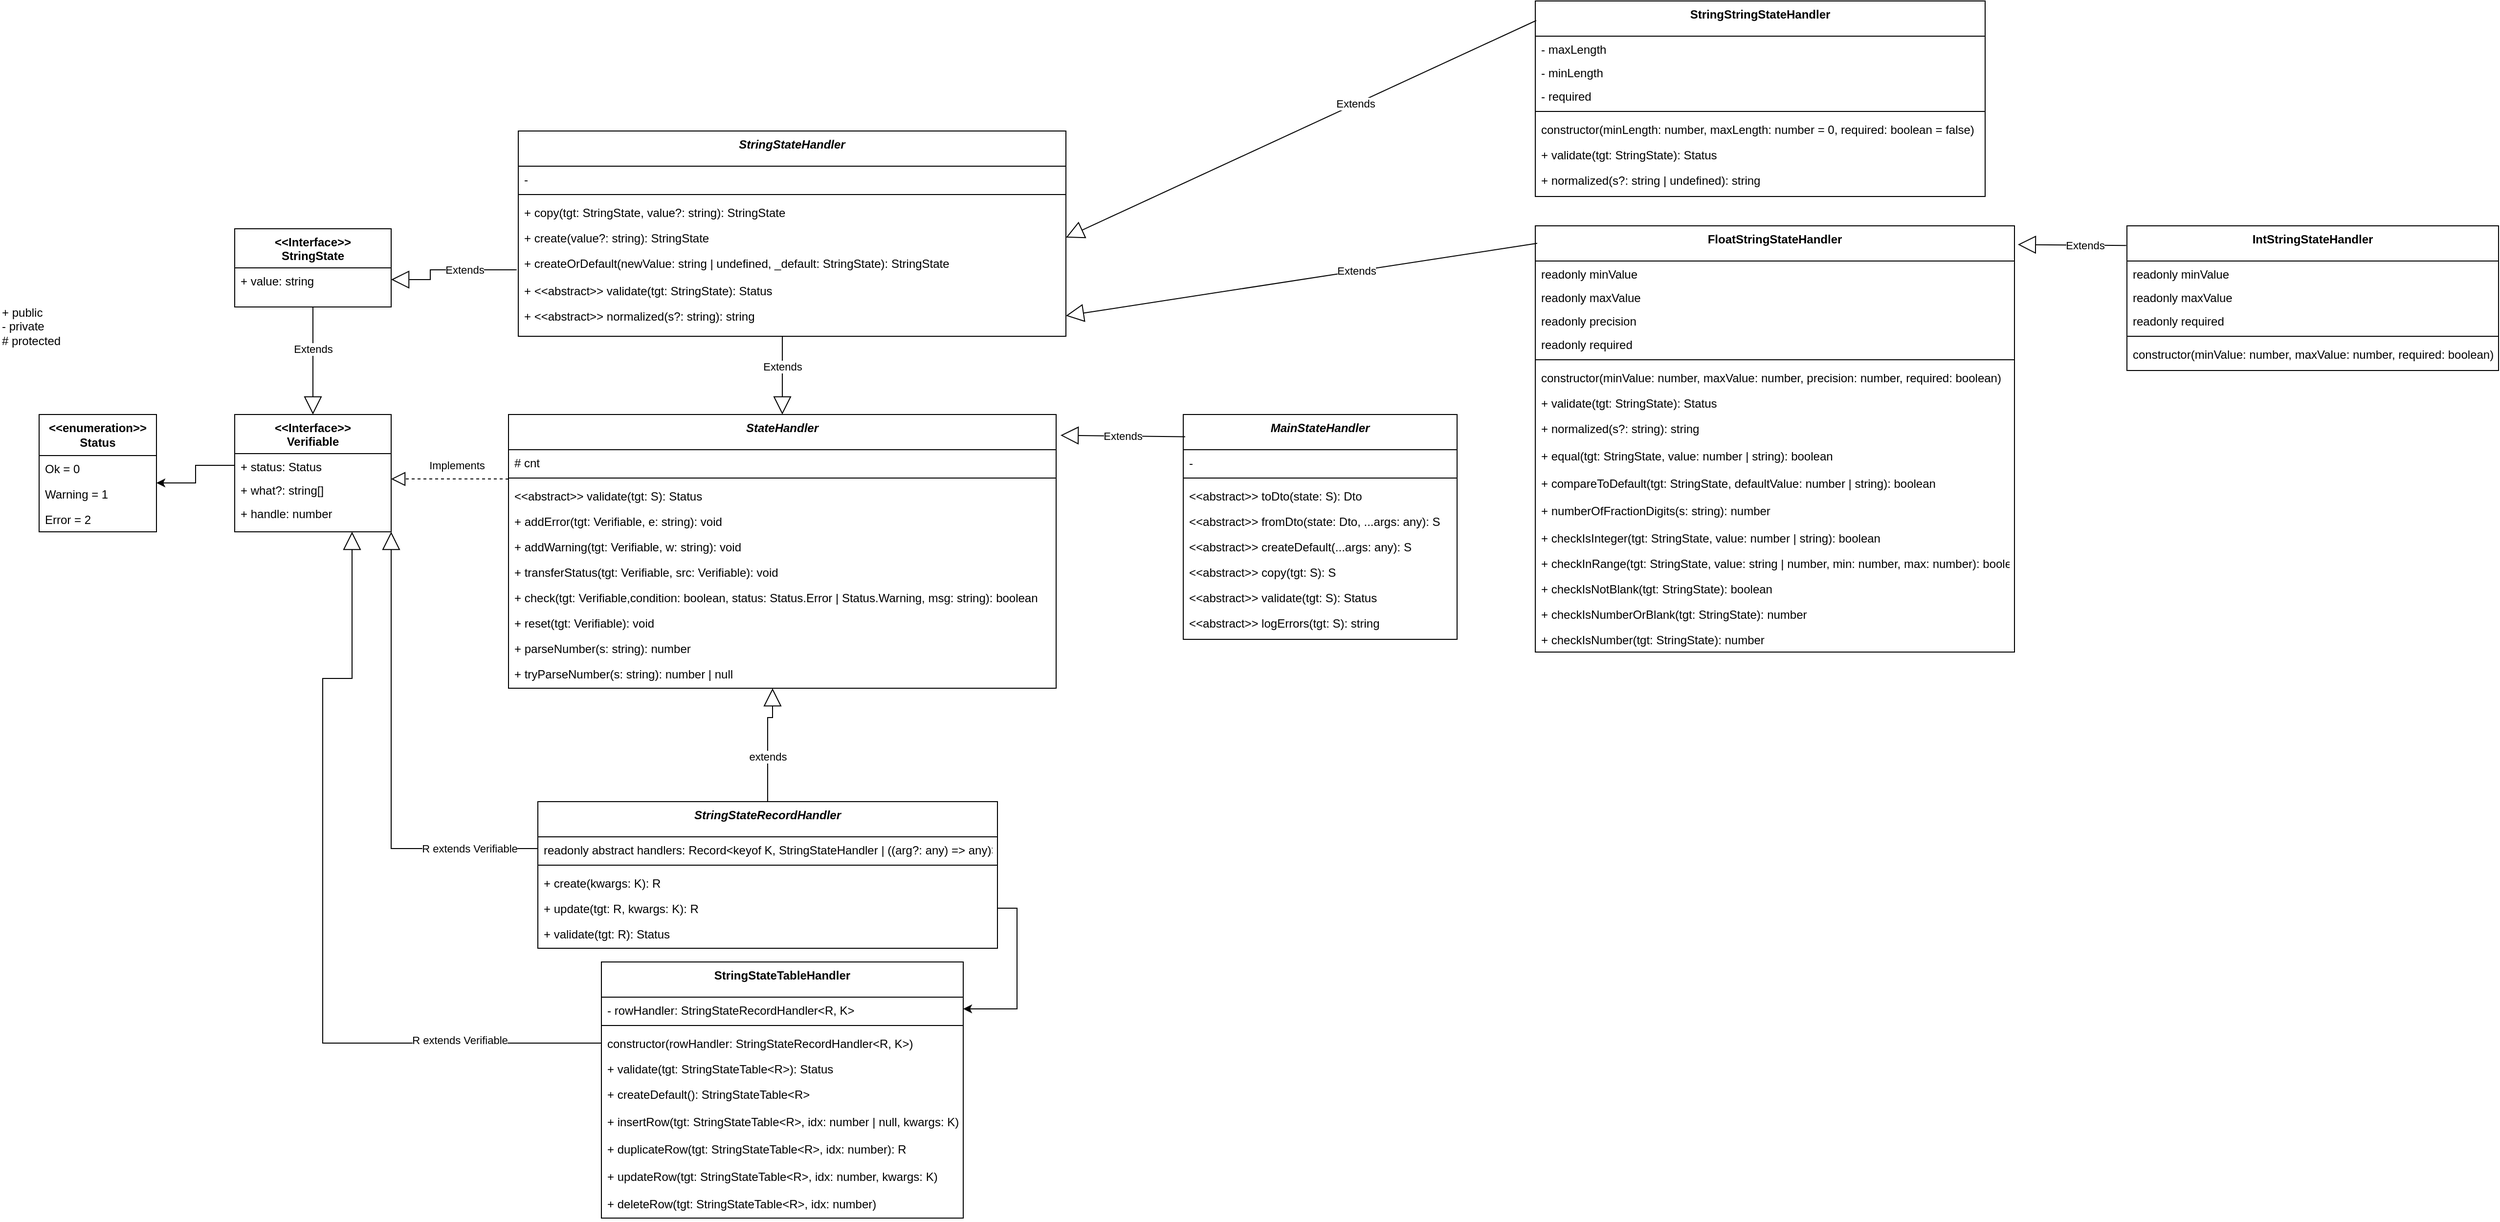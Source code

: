 <mxfile version="22.0.3" type="github" pages="2">
  <diagram id="C5RBs43oDa-KdzZeNtuy" name="База">
    <mxGraphModel dx="1509" dy="1964" grid="1" gridSize="10" guides="1" tooltips="1" connect="1" arrows="1" fold="1" page="1" pageScale="1" pageWidth="1654" pageHeight="1169" math="0" shadow="0">
      <root>
        <mxCell id="WIyWlLk6GJQsqaUBKTNV-0" />
        <mxCell id="WIyWlLk6GJQsqaUBKTNV-1" parent="WIyWlLk6GJQsqaUBKTNV-0" />
        <mxCell id="zkfFHV4jXpPFQw0GAbJ--0" value="StateHandler" style="swimlane;fontStyle=3;align=center;verticalAlign=top;childLayout=stackLayout;horizontal=1;startSize=36;horizontalStack=0;resizeParent=1;resizeLast=0;collapsible=1;marginBottom=0;rounded=0;shadow=0;strokeWidth=1;" parent="WIyWlLk6GJQsqaUBKTNV-1" vertex="1">
          <mxGeometry x="520" y="120" width="560" height="280" as="geometry">
            <mxRectangle x="-5" y="460" width="160" height="36" as="alternateBounds" />
          </mxGeometry>
        </mxCell>
        <mxCell id="zkfFHV4jXpPFQw0GAbJ--1" value="# cnt" style="text;align=left;verticalAlign=top;spacingLeft=4;spacingRight=4;overflow=hidden;rotatable=0;points=[[0,0.5],[1,0.5]];portConstraint=eastwest;" parent="zkfFHV4jXpPFQw0GAbJ--0" vertex="1">
          <mxGeometry y="36" width="560" height="24" as="geometry" />
        </mxCell>
        <mxCell id="zkfFHV4jXpPFQw0GAbJ--4" value="" style="line;html=1;strokeWidth=1;align=left;verticalAlign=middle;spacingTop=-1;spacingLeft=3;spacingRight=3;rotatable=0;labelPosition=right;points=[];portConstraint=eastwest;" parent="zkfFHV4jXpPFQw0GAbJ--0" vertex="1">
          <mxGeometry y="60" width="560" height="10" as="geometry" />
        </mxCell>
        <mxCell id="zkfFHV4jXpPFQw0GAbJ--5" value="&lt;&lt;abstract&gt;&gt; validate(tgt: S): Status" style="text;align=left;verticalAlign=top;spacingLeft=4;spacingRight=4;overflow=hidden;rotatable=0;points=[[0,0.5],[1,0.5]];portConstraint=eastwest;" parent="zkfFHV4jXpPFQw0GAbJ--0" vertex="1">
          <mxGeometry y="70" width="560" height="26" as="geometry" />
        </mxCell>
        <mxCell id="zqKWcog5aO0XvaUyvHrO-3" value="+ addError(tgt: Verifiable, e: string): void" style="text;align=left;verticalAlign=top;spacingLeft=4;spacingRight=4;overflow=hidden;rotatable=0;points=[[0,0.5],[1,0.5]];portConstraint=eastwest;" parent="zkfFHV4jXpPFQw0GAbJ--0" vertex="1">
          <mxGeometry y="96" width="560" height="26" as="geometry" />
        </mxCell>
        <mxCell id="zqKWcog5aO0XvaUyvHrO-4" value="+ addWarning(tgt: Verifiable, w: string): void" style="text;align=left;verticalAlign=top;spacingLeft=4;spacingRight=4;overflow=hidden;rotatable=0;points=[[0,0.5],[1,0.5]];portConstraint=eastwest;" parent="zkfFHV4jXpPFQw0GAbJ--0" vertex="1">
          <mxGeometry y="122" width="560" height="26" as="geometry" />
        </mxCell>
        <mxCell id="zqKWcog5aO0XvaUyvHrO-6" value="+ transferStatus(tgt: Verifiable, src: Verifiable): void" style="text;align=left;verticalAlign=top;spacingLeft=4;spacingRight=4;overflow=hidden;rotatable=0;points=[[0,0.5],[1,0.5]];portConstraint=eastwest;" parent="zkfFHV4jXpPFQw0GAbJ--0" vertex="1">
          <mxGeometry y="148" width="560" height="26" as="geometry" />
        </mxCell>
        <mxCell id="zqKWcog5aO0XvaUyvHrO-7" value="+ check(tgt: Verifiable,condition: boolean, status: Status.Error | Status.Warning, msg: string): boolean" style="text;align=left;verticalAlign=top;spacingLeft=4;spacingRight=4;overflow=hidden;rotatable=0;points=[[0,0.5],[1,0.5]];portConstraint=eastwest;" parent="zkfFHV4jXpPFQw0GAbJ--0" vertex="1">
          <mxGeometry y="174" width="560" height="26" as="geometry" />
        </mxCell>
        <mxCell id="zqKWcog5aO0XvaUyvHrO-8" value="+ reset(tgt: Verifiable): void" style="text;align=left;verticalAlign=top;spacingLeft=4;spacingRight=4;overflow=hidden;rotatable=0;points=[[0,0.5],[1,0.5]];portConstraint=eastwest;" parent="zkfFHV4jXpPFQw0GAbJ--0" vertex="1">
          <mxGeometry y="200" width="560" height="26" as="geometry" />
        </mxCell>
        <mxCell id="zqKWcog5aO0XvaUyvHrO-9" value="+ parseNumber(s: string): number" style="text;align=left;verticalAlign=top;spacingLeft=4;spacingRight=4;overflow=hidden;rotatable=0;points=[[0,0.5],[1,0.5]];portConstraint=eastwest;" parent="zkfFHV4jXpPFQw0GAbJ--0" vertex="1">
          <mxGeometry y="226" width="560" height="26" as="geometry" />
        </mxCell>
        <mxCell id="zqKWcog5aO0XvaUyvHrO-10" value="+ tryParseNumber(s: string): number | null" style="text;align=left;verticalAlign=top;spacingLeft=4;spacingRight=4;overflow=hidden;rotatable=0;points=[[0,0.5],[1,0.5]];portConstraint=eastwest;" parent="zkfFHV4jXpPFQw0GAbJ--0" vertex="1">
          <mxGeometry y="252" width="560" height="26" as="geometry" />
        </mxCell>
        <mxCell id="zqKWcog5aO0XvaUyvHrO-0" value="+ public&lt;br&gt;- private&lt;br&gt;# protected" style="text;html=1;align=left;verticalAlign=middle;resizable=0;points=[];autosize=1;strokeColor=none;fillColor=none;" parent="WIyWlLk6GJQsqaUBKTNV-1" vertex="1">
          <mxGeometry width="80" height="60" as="geometry" />
        </mxCell>
        <mxCell id="zqKWcog5aO0XvaUyvHrO-13" value="&lt;&lt;Interface&gt;&gt;&#xa;Verifiable" style="swimlane;fontStyle=1;align=center;verticalAlign=top;childLayout=stackLayout;horizontal=1;startSize=40;horizontalStack=0;resizeParent=1;resizeLast=0;collapsible=1;marginBottom=0;rounded=0;shadow=0;strokeWidth=1;" parent="WIyWlLk6GJQsqaUBKTNV-1" vertex="1">
          <mxGeometry x="240" y="120" width="160" height="120" as="geometry">
            <mxRectangle x="255" y="240" width="160" height="26" as="alternateBounds" />
          </mxGeometry>
        </mxCell>
        <mxCell id="zqKWcog5aO0XvaUyvHrO-24" value="+ status: Status" style="text;align=left;verticalAlign=top;spacingLeft=4;spacingRight=4;overflow=hidden;rotatable=0;points=[[0,0.5],[1,0.5]];portConstraint=eastwest;" parent="zqKWcog5aO0XvaUyvHrO-13" vertex="1">
          <mxGeometry y="40" width="160" height="24" as="geometry" />
        </mxCell>
        <mxCell id="zqKWcog5aO0XvaUyvHrO-25" value="+ what?: string[]" style="text;align=left;verticalAlign=top;spacingLeft=4;spacingRight=4;overflow=hidden;rotatable=0;points=[[0,0.5],[1,0.5]];portConstraint=eastwest;" parent="zqKWcog5aO0XvaUyvHrO-13" vertex="1">
          <mxGeometry y="64" width="160" height="24" as="geometry" />
        </mxCell>
        <mxCell id="zqKWcog5aO0XvaUyvHrO-14" value="+ handle: number" style="text;align=left;verticalAlign=top;spacingLeft=4;spacingRight=4;overflow=hidden;rotatable=0;points=[[0,0.5],[1,0.5]];portConstraint=eastwest;" parent="zqKWcog5aO0XvaUyvHrO-13" vertex="1">
          <mxGeometry y="88" width="160" height="24" as="geometry" />
        </mxCell>
        <mxCell id="zqKWcog5aO0XvaUyvHrO-29" value="&lt;b&gt;&amp;lt;&amp;lt;enumeration&amp;gt;&amp;gt;&lt;br&gt;Status&lt;/b&gt;" style="swimlane;fontStyle=0;childLayout=stackLayout;horizontal=1;startSize=42;fillColor=none;horizontalStack=0;resizeParent=1;resizeParentMax=0;resizeLast=0;collapsible=1;marginBottom=0;whiteSpace=wrap;html=1;" parent="WIyWlLk6GJQsqaUBKTNV-1" vertex="1">
          <mxGeometry x="40" y="120" width="120" height="120" as="geometry">
            <mxRectangle x="220" y="208" width="140" height="42" as="alternateBounds" />
          </mxGeometry>
        </mxCell>
        <mxCell id="zqKWcog5aO0XvaUyvHrO-30" value="Ok = 0" style="text;strokeColor=none;fillColor=none;align=left;verticalAlign=top;spacingLeft=4;spacingRight=4;overflow=hidden;rotatable=0;points=[[0,0.5],[1,0.5]];portConstraint=eastwest;whiteSpace=wrap;html=1;" parent="zqKWcog5aO0XvaUyvHrO-29" vertex="1">
          <mxGeometry y="42" width="120" height="26" as="geometry" />
        </mxCell>
        <mxCell id="zqKWcog5aO0XvaUyvHrO-31" value="Warning = 1" style="text;strokeColor=none;fillColor=none;align=left;verticalAlign=top;spacingLeft=4;spacingRight=4;overflow=hidden;rotatable=0;points=[[0,0.5],[1,0.5]];portConstraint=eastwest;whiteSpace=wrap;html=1;" parent="zqKWcog5aO0XvaUyvHrO-29" vertex="1">
          <mxGeometry y="68" width="120" height="26" as="geometry" />
        </mxCell>
        <mxCell id="zqKWcog5aO0XvaUyvHrO-32" value="Error = 2" style="text;strokeColor=none;fillColor=none;align=left;verticalAlign=top;spacingLeft=4;spacingRight=4;overflow=hidden;rotatable=0;points=[[0,0.5],[1,0.5]];portConstraint=eastwest;whiteSpace=wrap;html=1;" parent="zqKWcog5aO0XvaUyvHrO-29" vertex="1">
          <mxGeometry y="94" width="120" height="26" as="geometry" />
        </mxCell>
        <mxCell id="zpq8vRSItgAAJAuEnpTP-1" value="StringStateHandler" style="swimlane;fontStyle=3;align=center;verticalAlign=top;childLayout=stackLayout;horizontal=1;startSize=36;horizontalStack=0;resizeParent=1;resizeLast=0;collapsible=1;marginBottom=0;rounded=0;shadow=0;strokeWidth=1;" parent="WIyWlLk6GJQsqaUBKTNV-1" vertex="1">
          <mxGeometry x="530" y="-170" width="560" height="210" as="geometry">
            <mxRectangle x="-5" y="460" width="160" height="36" as="alternateBounds" />
          </mxGeometry>
        </mxCell>
        <mxCell id="zpq8vRSItgAAJAuEnpTP-2" value="-" style="text;align=left;verticalAlign=top;spacingLeft=4;spacingRight=4;overflow=hidden;rotatable=0;points=[[0,0.5],[1,0.5]];portConstraint=eastwest;" parent="zpq8vRSItgAAJAuEnpTP-1" vertex="1">
          <mxGeometry y="36" width="560" height="24" as="geometry" />
        </mxCell>
        <mxCell id="zpq8vRSItgAAJAuEnpTP-3" value="" style="line;html=1;strokeWidth=1;align=left;verticalAlign=middle;spacingTop=-1;spacingLeft=3;spacingRight=3;rotatable=0;labelPosition=right;points=[];portConstraint=eastwest;" parent="zpq8vRSItgAAJAuEnpTP-1" vertex="1">
          <mxGeometry y="60" width="560" height="10" as="geometry" />
        </mxCell>
        <mxCell id="zpq8vRSItgAAJAuEnpTP-4" value="+ copy(tgt: StringState, value?: string): StringState" style="text;align=left;verticalAlign=top;spacingLeft=4;spacingRight=4;overflow=hidden;rotatable=0;points=[[0,0.5],[1,0.5]];portConstraint=eastwest;" parent="zpq8vRSItgAAJAuEnpTP-1" vertex="1">
          <mxGeometry y="70" width="560" height="26" as="geometry" />
        </mxCell>
        <mxCell id="zpq8vRSItgAAJAuEnpTP-40" value="+ create(value?: string): StringState" style="text;align=left;verticalAlign=top;spacingLeft=4;spacingRight=4;overflow=hidden;rotatable=0;points=[[0,0.5],[1,0.5]];portConstraint=eastwest;" parent="zpq8vRSItgAAJAuEnpTP-1" vertex="1">
          <mxGeometry y="96" width="560" height="26" as="geometry" />
        </mxCell>
        <mxCell id="zpq8vRSItgAAJAuEnpTP-41" value="+ createOrDefault(newValue: string | undefined, _default: StringState): StringState" style="text;align=left;verticalAlign=top;spacingLeft=4;spacingRight=4;overflow=hidden;rotatable=0;points=[[0,0.5],[1,0.5]];portConstraint=eastwest;" parent="zpq8vRSItgAAJAuEnpTP-1" vertex="1">
          <mxGeometry y="122" width="560" height="28" as="geometry" />
        </mxCell>
        <mxCell id="zpq8vRSItgAAJAuEnpTP-42" value="+ &lt;&lt;abstract&gt;&gt; validate(tgt: StringState): Status" style="text;align=left;verticalAlign=top;spacingLeft=4;spacingRight=4;overflow=hidden;rotatable=0;points=[[0,0.5],[1,0.5]];portConstraint=eastwest;" parent="zpq8vRSItgAAJAuEnpTP-1" vertex="1">
          <mxGeometry y="150" width="560" height="26" as="geometry" />
        </mxCell>
        <mxCell id="zpq8vRSItgAAJAuEnpTP-13" value="+ &lt;&lt;abstract&gt;&gt; normalized(s?: string): string" style="text;align=left;verticalAlign=top;spacingLeft=4;spacingRight=4;overflow=hidden;rotatable=0;points=[[0,0.5],[1,0.5]];portConstraint=eastwest;" parent="zpq8vRSItgAAJAuEnpTP-1" vertex="1">
          <mxGeometry y="176" width="560" height="26" as="geometry" />
        </mxCell>
        <mxCell id="zpq8vRSItgAAJAuEnpTP-22" value="&lt;&lt;Interface&gt;&gt;&#xa;StringState" style="swimlane;fontStyle=1;align=center;verticalAlign=top;childLayout=stackLayout;horizontal=1;startSize=40;horizontalStack=0;resizeParent=1;resizeLast=0;collapsible=1;marginBottom=0;rounded=0;shadow=0;strokeWidth=1;" parent="WIyWlLk6GJQsqaUBKTNV-1" vertex="1">
          <mxGeometry x="240" y="-70" width="160" height="80" as="geometry">
            <mxRectangle x="720" y="863" width="160" height="40" as="alternateBounds" />
          </mxGeometry>
        </mxCell>
        <mxCell id="zpq8vRSItgAAJAuEnpTP-23" value="+ value: string" style="text;align=left;verticalAlign=top;spacingLeft=4;spacingRight=4;overflow=hidden;rotatable=0;points=[[0,0.5],[1,0.5]];portConstraint=eastwest;" parent="zpq8vRSItgAAJAuEnpTP-22" vertex="1">
          <mxGeometry y="40" width="160" height="24" as="geometry" />
        </mxCell>
        <mxCell id="mDlujh2QaSkVrH4Tr2XT-2" value="" style="endArrow=block;dashed=1;endFill=0;endSize=12;html=1;rounded=0;edgeStyle=orthogonalEdgeStyle;" parent="WIyWlLk6GJQsqaUBKTNV-1" edge="1">
          <mxGeometry width="160" relative="1" as="geometry">
            <mxPoint x="520" y="185.94" as="sourcePoint" />
            <mxPoint x="400" y="185.94" as="targetPoint" />
            <Array as="points">
              <mxPoint x="460" y="185.94" />
              <mxPoint x="460" y="185.94" />
            </Array>
          </mxGeometry>
        </mxCell>
        <mxCell id="mDlujh2QaSkVrH4Tr2XT-4" value="Implements" style="edgeLabel;html=1;align=center;verticalAlign=middle;resizable=0;points=[];" parent="mDlujh2QaSkVrH4Tr2XT-2" vertex="1" connectable="0">
          <mxGeometry x="-0.112" y="1" relative="1" as="geometry">
            <mxPoint y="-15" as="offset" />
          </mxGeometry>
        </mxCell>
        <mxCell id="mDlujh2QaSkVrH4Tr2XT-3" value="Extends" style="endArrow=block;endSize=16;endFill=0;html=1;rounded=0;entryX=0.5;entryY=0;entryDx=0;entryDy=0;" parent="WIyWlLk6GJQsqaUBKTNV-1" target="zkfFHV4jXpPFQw0GAbJ--0" edge="1">
          <mxGeometry x="-0.231" width="160" relative="1" as="geometry">
            <mxPoint x="800" y="40" as="sourcePoint" />
            <mxPoint x="810" y="410" as="targetPoint" />
            <mxPoint as="offset" />
          </mxGeometry>
        </mxCell>
        <mxCell id="mDlujh2QaSkVrH4Tr2XT-8" value="Extends" style="endArrow=block;endSize=16;endFill=0;html=1;rounded=0;edgeStyle=orthogonalEdgeStyle;exitX=0.5;exitY=1;exitDx=0;exitDy=0;" parent="WIyWlLk6GJQsqaUBKTNV-1" source="zpq8vRSItgAAJAuEnpTP-22" edge="1">
          <mxGeometry x="-0.231" width="160" relative="1" as="geometry">
            <mxPoint x="240" y="300" as="sourcePoint" />
            <mxPoint x="320" y="120" as="targetPoint" />
            <mxPoint as="offset" />
            <Array as="points">
              <mxPoint x="320" y="60" />
              <mxPoint x="320" y="60" />
            </Array>
          </mxGeometry>
        </mxCell>
        <mxCell id="zqKWcog5aO0XvaUyvHrO-28" style="edgeStyle=orthogonalEdgeStyle;rounded=0;orthogonalLoop=1;jettySize=auto;html=1;" parent="WIyWlLk6GJQsqaUBKTNV-1" source="zqKWcog5aO0XvaUyvHrO-24" target="zqKWcog5aO0XvaUyvHrO-29" edge="1">
          <mxGeometry relative="1" as="geometry">
            <mxPoint x="130" y="10" as="targetPoint" />
            <Array as="points">
              <mxPoint x="200" y="172" />
              <mxPoint x="200" y="190" />
            </Array>
          </mxGeometry>
        </mxCell>
        <mxCell id="RHHcvnVVeXEGe-ZPyuKG-0" value="StringStateRecordHandler" style="swimlane;fontStyle=3;align=center;verticalAlign=top;childLayout=stackLayout;horizontal=1;startSize=36;horizontalStack=0;resizeParent=1;resizeLast=0;collapsible=1;marginBottom=0;rounded=0;shadow=0;strokeWidth=1;" parent="WIyWlLk6GJQsqaUBKTNV-1" vertex="1">
          <mxGeometry x="550" y="516" width="470" height="150" as="geometry">
            <mxRectangle x="-5" y="460" width="160" height="36" as="alternateBounds" />
          </mxGeometry>
        </mxCell>
        <mxCell id="RHHcvnVVeXEGe-ZPyuKG-1" value="readonly abstract handlers: Record&lt;keyof K, StringStateHandler | ((arg?: any) =&gt; any)&gt;" style="text;align=left;verticalAlign=top;spacingLeft=4;spacingRight=4;overflow=hidden;rotatable=0;points=[[0,0.5],[1,0.5]];portConstraint=eastwest;" parent="RHHcvnVVeXEGe-ZPyuKG-0" vertex="1">
          <mxGeometry y="36" width="470" height="24" as="geometry" />
        </mxCell>
        <mxCell id="RHHcvnVVeXEGe-ZPyuKG-2" value="" style="line;html=1;strokeWidth=1;align=left;verticalAlign=middle;spacingTop=-1;spacingLeft=3;spacingRight=3;rotatable=0;labelPosition=right;points=[];portConstraint=eastwest;" parent="RHHcvnVVeXEGe-ZPyuKG-0" vertex="1">
          <mxGeometry y="60" width="470" height="10" as="geometry" />
        </mxCell>
        <mxCell id="RHHcvnVVeXEGe-ZPyuKG-3" value="+ create(kwargs: K): R" style="text;align=left;verticalAlign=top;spacingLeft=4;spacingRight=4;overflow=hidden;rotatable=0;points=[[0,0.5],[1,0.5]];portConstraint=eastwest;" parent="RHHcvnVVeXEGe-ZPyuKG-0" vertex="1">
          <mxGeometry y="70" width="470" height="26" as="geometry" />
        </mxCell>
        <mxCell id="RHHcvnVVeXEGe-ZPyuKG-4" value="+ update(tgt: R, kwargs: K): R" style="text;align=left;verticalAlign=top;spacingLeft=4;spacingRight=4;overflow=hidden;rotatable=0;points=[[0,0.5],[1,0.5]];portConstraint=eastwest;" parent="RHHcvnVVeXEGe-ZPyuKG-0" vertex="1">
          <mxGeometry y="96" width="470" height="26" as="geometry" />
        </mxCell>
        <mxCell id="RHHcvnVVeXEGe-ZPyuKG-5" value="+ validate(tgt: R): Status" style="text;align=left;verticalAlign=top;spacingLeft=4;spacingRight=4;overflow=hidden;rotatable=0;points=[[0,0.5],[1,0.5]];portConstraint=eastwest;" parent="RHHcvnVVeXEGe-ZPyuKG-0" vertex="1">
          <mxGeometry y="122" width="470" height="28" as="geometry" />
        </mxCell>
        <mxCell id="RHHcvnVVeXEGe-ZPyuKG-13" value="R extends Verifiable" style="endArrow=block;endSize=16;endFill=0;html=1;rounded=0;edgeStyle=orthogonalEdgeStyle;exitX=0;exitY=0.5;exitDx=0;exitDy=0;entryX=1;entryY=1;entryDx=0;entryDy=0;" parent="WIyWlLk6GJQsqaUBKTNV-1" source="RHHcvnVVeXEGe-ZPyuKG-1" target="zqKWcog5aO0XvaUyvHrO-13" edge="1">
          <mxGeometry x="-0.705" width="160" relative="1" as="geometry">
            <mxPoint x="238.57" y="920" as="sourcePoint" />
            <mxPoint x="130" y="630" as="targetPoint" />
            <mxPoint as="offset" />
            <Array as="points">
              <mxPoint x="400" y="564" />
            </Array>
          </mxGeometry>
        </mxCell>
        <mxCell id="P-u9-j0PSRYH5Cga72Mo-1" value="extends" style="endArrow=block;endSize=16;endFill=0;html=1;rounded=0;edgeStyle=orthogonalEdgeStyle;exitX=0.5;exitY=0;exitDx=0;exitDy=0;" parent="WIyWlLk6GJQsqaUBKTNV-1" source="RHHcvnVVeXEGe-ZPyuKG-0" edge="1">
          <mxGeometry x="-0.231" width="160" relative="1" as="geometry">
            <mxPoint x="530" y="918" as="sourcePoint" />
            <mxPoint x="790" y="400" as="targetPoint" />
            <mxPoint as="offset" />
            <Array as="points">
              <mxPoint x="785" y="430" />
              <mxPoint x="790" y="430" />
            </Array>
          </mxGeometry>
        </mxCell>
        <mxCell id="P-u9-j0PSRYH5Cga72Mo-2" value="StringStateTableHandler" style="swimlane;fontStyle=1;align=center;verticalAlign=top;childLayout=stackLayout;horizontal=1;startSize=36;horizontalStack=0;resizeParent=1;resizeLast=0;collapsible=1;marginBottom=0;rounded=0;shadow=0;strokeWidth=1;" parent="WIyWlLk6GJQsqaUBKTNV-1" vertex="1">
          <mxGeometry x="615" y="680" width="370" height="262" as="geometry">
            <mxRectangle x="-5" y="460" width="160" height="36" as="alternateBounds" />
          </mxGeometry>
        </mxCell>
        <mxCell id="P-u9-j0PSRYH5Cga72Mo-3" value="- rowHandler: StringStateRecordHandler&lt;R, K&gt;" style="text;align=left;verticalAlign=top;spacingLeft=4;spacingRight=4;overflow=hidden;rotatable=0;points=[[0,0.5],[1,0.5]];portConstraint=eastwest;" parent="P-u9-j0PSRYH5Cga72Mo-2" vertex="1">
          <mxGeometry y="36" width="370" height="24" as="geometry" />
        </mxCell>
        <mxCell id="P-u9-j0PSRYH5Cga72Mo-4" value="" style="line;html=1;strokeWidth=1;align=left;verticalAlign=middle;spacingTop=-1;spacingLeft=3;spacingRight=3;rotatable=0;labelPosition=right;points=[];portConstraint=eastwest;" parent="P-u9-j0PSRYH5Cga72Mo-2" vertex="1">
          <mxGeometry y="60" width="370" height="10" as="geometry" />
        </mxCell>
        <mxCell id="P-u9-j0PSRYH5Cga72Mo-5" value="constructor(rowHandler: StringStateRecordHandler&lt;R, K&gt;)" style="text;align=left;verticalAlign=top;spacingLeft=4;spacingRight=4;overflow=hidden;rotatable=0;points=[[0,0.5],[1,0.5]];portConstraint=eastwest;" parent="P-u9-j0PSRYH5Cga72Mo-2" vertex="1">
          <mxGeometry y="70" width="370" height="26" as="geometry" />
        </mxCell>
        <mxCell id="P-u9-j0PSRYH5Cga72Mo-6" value="+ validate(tgt: StringStateTable&lt;R&gt;): Status" style="text;align=left;verticalAlign=top;spacingLeft=4;spacingRight=4;overflow=hidden;rotatable=0;points=[[0,0.5],[1,0.5]];portConstraint=eastwest;" parent="P-u9-j0PSRYH5Cga72Mo-2" vertex="1">
          <mxGeometry y="96" width="370" height="26" as="geometry" />
        </mxCell>
        <mxCell id="P-u9-j0PSRYH5Cga72Mo-7" value="+ createDefault(): StringStateTable&lt;R&gt;" style="text;align=left;verticalAlign=top;spacingLeft=4;spacingRight=4;overflow=hidden;rotatable=0;points=[[0,0.5],[1,0.5]];portConstraint=eastwest;" parent="P-u9-j0PSRYH5Cga72Mo-2" vertex="1">
          <mxGeometry y="122" width="370" height="28" as="geometry" />
        </mxCell>
        <mxCell id="P-u9-j0PSRYH5Cga72Mo-10" value="+ insertRow(tgt: StringStateTable&lt;R&gt;, idx: number | null, kwargs: K): R" style="text;align=left;verticalAlign=top;spacingLeft=4;spacingRight=4;overflow=hidden;rotatable=0;points=[[0,0.5],[1,0.5]];portConstraint=eastwest;" parent="P-u9-j0PSRYH5Cga72Mo-2" vertex="1">
          <mxGeometry y="150" width="370" height="28" as="geometry" />
        </mxCell>
        <mxCell id="P-u9-j0PSRYH5Cga72Mo-11" value="+ duplicateRow(tgt: StringStateTable&lt;R&gt;, idx: number): R" style="text;align=left;verticalAlign=top;spacingLeft=4;spacingRight=4;overflow=hidden;rotatable=0;points=[[0,0.5],[1,0.5]];portConstraint=eastwest;" parent="P-u9-j0PSRYH5Cga72Mo-2" vertex="1">
          <mxGeometry y="178" width="370" height="28" as="geometry" />
        </mxCell>
        <mxCell id="P-u9-j0PSRYH5Cga72Mo-12" value="+ updateRow(tgt: StringStateTable&lt;R&gt;, idx: number, kwargs: K)" style="text;align=left;verticalAlign=top;spacingLeft=4;spacingRight=4;overflow=hidden;rotatable=0;points=[[0,0.5],[1,0.5]];portConstraint=eastwest;" parent="P-u9-j0PSRYH5Cga72Mo-2" vertex="1">
          <mxGeometry y="206" width="370" height="28" as="geometry" />
        </mxCell>
        <mxCell id="P-u9-j0PSRYH5Cga72Mo-13" value="+ deleteRow(tgt: StringStateTable&lt;R&gt;, idx: number)" style="text;align=left;verticalAlign=top;spacingLeft=4;spacingRight=4;overflow=hidden;rotatable=0;points=[[0,0.5],[1,0.5]];portConstraint=eastwest;" parent="P-u9-j0PSRYH5Cga72Mo-2" vertex="1">
          <mxGeometry y="234" width="370" height="28" as="geometry" />
        </mxCell>
        <mxCell id="P-u9-j0PSRYH5Cga72Mo-8" value="R extends Verifiable" style="endArrow=block;endSize=16;endFill=0;html=1;rounded=0;edgeStyle=orthogonalEdgeStyle;exitX=0;exitY=0.5;exitDx=0;exitDy=0;entryX=0.75;entryY=1;entryDx=0;entryDy=0;" parent="WIyWlLk6GJQsqaUBKTNV-1" source="P-u9-j0PSRYH5Cga72Mo-5" target="zqKWcog5aO0XvaUyvHrO-13" edge="1">
          <mxGeometry x="-0.654" y="-3" width="160" relative="1" as="geometry">
            <mxPoint x="530" y="918" as="sourcePoint" />
            <mxPoint x="290" y="250" as="targetPoint" />
            <mxPoint as="offset" />
            <Array as="points">
              <mxPoint x="330" y="763" />
              <mxPoint x="330" y="390" />
              <mxPoint x="360" y="390" />
            </Array>
          </mxGeometry>
        </mxCell>
        <mxCell id="P-u9-j0PSRYH5Cga72Mo-14" value="StringStringStateHandler" style="swimlane;fontStyle=1;align=center;verticalAlign=top;childLayout=stackLayout;horizontal=1;startSize=36;horizontalStack=0;resizeParent=1;resizeLast=0;collapsible=1;marginBottom=0;rounded=0;shadow=0;strokeWidth=1;" parent="WIyWlLk6GJQsqaUBKTNV-1" vertex="1">
          <mxGeometry x="1570" y="-303" width="460" height="200" as="geometry">
            <mxRectangle x="-5" y="460" width="160" height="36" as="alternateBounds" />
          </mxGeometry>
        </mxCell>
        <mxCell id="P-u9-j0PSRYH5Cga72Mo-15" value="- maxLength" style="text;align=left;verticalAlign=top;spacingLeft=4;spacingRight=4;overflow=hidden;rotatable=0;points=[[0,0.5],[1,0.5]];portConstraint=eastwest;" parent="P-u9-j0PSRYH5Cga72Mo-14" vertex="1">
          <mxGeometry y="36" width="460" height="24" as="geometry" />
        </mxCell>
        <mxCell id="P-u9-j0PSRYH5Cga72Mo-29" value="- minLength" style="text;align=left;verticalAlign=top;spacingLeft=4;spacingRight=4;overflow=hidden;rotatable=0;points=[[0,0.5],[1,0.5]];portConstraint=eastwest;" parent="P-u9-j0PSRYH5Cga72Mo-14" vertex="1">
          <mxGeometry y="60" width="460" height="24" as="geometry" />
        </mxCell>
        <mxCell id="P-u9-j0PSRYH5Cga72Mo-30" value="- required" style="text;align=left;verticalAlign=top;spacingLeft=4;spacingRight=4;overflow=hidden;rotatable=0;points=[[0,0.5],[1,0.5]];portConstraint=eastwest;" parent="P-u9-j0PSRYH5Cga72Mo-14" vertex="1">
          <mxGeometry y="84" width="460" height="24" as="geometry" />
        </mxCell>
        <mxCell id="P-u9-j0PSRYH5Cga72Mo-16" value="" style="line;html=1;strokeWidth=1;align=left;verticalAlign=middle;spacingTop=-1;spacingLeft=3;spacingRight=3;rotatable=0;labelPosition=right;points=[];portConstraint=eastwest;" parent="P-u9-j0PSRYH5Cga72Mo-14" vertex="1">
          <mxGeometry y="108" width="460" height="10" as="geometry" />
        </mxCell>
        <mxCell id="P-u9-j0PSRYH5Cga72Mo-17" value="constructor(minLength: number, maxLength: number = 0, required: boolean = false)" style="text;align=left;verticalAlign=top;spacingLeft=4;spacingRight=4;overflow=hidden;rotatable=0;points=[[0,0.5],[1,0.5]];portConstraint=eastwest;" parent="P-u9-j0PSRYH5Cga72Mo-14" vertex="1">
          <mxGeometry y="118" width="460" height="26" as="geometry" />
        </mxCell>
        <mxCell id="P-u9-j0PSRYH5Cga72Mo-18" value="+ validate(tgt: StringState): Status" style="text;align=left;verticalAlign=top;spacingLeft=4;spacingRight=4;overflow=hidden;rotatable=0;points=[[0,0.5],[1,0.5]];portConstraint=eastwest;" parent="P-u9-j0PSRYH5Cga72Mo-14" vertex="1">
          <mxGeometry y="144" width="460" height="26" as="geometry" />
        </mxCell>
        <mxCell id="P-u9-j0PSRYH5Cga72Mo-19" value="+ normalized(s?: string | undefined): string" style="text;align=left;verticalAlign=top;spacingLeft=4;spacingRight=4;overflow=hidden;rotatable=0;points=[[0,0.5],[1,0.5]];portConstraint=eastwest;" parent="P-u9-j0PSRYH5Cga72Mo-14" vertex="1">
          <mxGeometry y="170" width="460" height="28" as="geometry" />
        </mxCell>
        <mxCell id="P-u9-j0PSRYH5Cga72Mo-28" value="Extends" style="endArrow=block;endSize=16;endFill=0;html=1;rounded=0;exitX=0.002;exitY=0.1;exitDx=0;exitDy=0;entryX=1;entryY=0.5;entryDx=0;entryDy=0;exitPerimeter=0;" parent="WIyWlLk6GJQsqaUBKTNV-1" source="P-u9-j0PSRYH5Cga72Mo-14" target="zpq8vRSItgAAJAuEnpTP-40" edge="1">
          <mxGeometry x="-0.231" width="160" relative="1" as="geometry">
            <mxPoint x="1200" y="677" as="sourcePoint" />
            <mxPoint x="1240" y="400" as="targetPoint" />
            <mxPoint as="offset" />
          </mxGeometry>
        </mxCell>
        <mxCell id="P-u9-j0PSRYH5Cga72Mo-31" style="edgeStyle=orthogonalEdgeStyle;rounded=0;orthogonalLoop=1;jettySize=auto;html=1;entryX=1;entryY=0.5;entryDx=0;entryDy=0;" parent="WIyWlLk6GJQsqaUBKTNV-1" source="RHHcvnVVeXEGe-ZPyuKG-4" target="P-u9-j0PSRYH5Cga72Mo-3" edge="1">
          <mxGeometry relative="1" as="geometry" />
        </mxCell>
        <mxCell id="P-u9-j0PSRYH5Cga72Mo-32" value="FloatStringStateHandler" style="swimlane;fontStyle=1;align=center;verticalAlign=top;childLayout=stackLayout;horizontal=1;startSize=36;horizontalStack=0;resizeParent=1;resizeLast=0;collapsible=1;marginBottom=0;rounded=0;shadow=0;strokeWidth=1;" parent="WIyWlLk6GJQsqaUBKTNV-1" vertex="1">
          <mxGeometry x="1570" y="-73" width="490" height="436" as="geometry">
            <mxRectangle x="-5" y="460" width="160" height="36" as="alternateBounds" />
          </mxGeometry>
        </mxCell>
        <mxCell id="P-u9-j0PSRYH5Cga72Mo-33" value="readonly minValue" style="text;align=left;verticalAlign=top;spacingLeft=4;spacingRight=4;overflow=hidden;rotatable=0;points=[[0,0.5],[1,0.5]];portConstraint=eastwest;" parent="P-u9-j0PSRYH5Cga72Mo-32" vertex="1">
          <mxGeometry y="36" width="490" height="24" as="geometry" />
        </mxCell>
        <mxCell id="P-u9-j0PSRYH5Cga72Mo-34" value="readonly maxValue" style="text;align=left;verticalAlign=top;spacingLeft=4;spacingRight=4;overflow=hidden;rotatable=0;points=[[0,0.5],[1,0.5]];portConstraint=eastwest;" parent="P-u9-j0PSRYH5Cga72Mo-32" vertex="1">
          <mxGeometry y="60" width="490" height="24" as="geometry" />
        </mxCell>
        <mxCell id="P-u9-j0PSRYH5Cga72Mo-35" value="readonly precision" style="text;align=left;verticalAlign=top;spacingLeft=4;spacingRight=4;overflow=hidden;rotatable=0;points=[[0,0.5],[1,0.5]];portConstraint=eastwest;" parent="P-u9-j0PSRYH5Cga72Mo-32" vertex="1">
          <mxGeometry y="84" width="490" height="24" as="geometry" />
        </mxCell>
        <mxCell id="P-u9-j0PSRYH5Cga72Mo-40" value="readonly required" style="text;align=left;verticalAlign=top;spacingLeft=4;spacingRight=4;overflow=hidden;rotatable=0;points=[[0,0.5],[1,0.5]];portConstraint=eastwest;" parent="P-u9-j0PSRYH5Cga72Mo-32" vertex="1">
          <mxGeometry y="108" width="490" height="24" as="geometry" />
        </mxCell>
        <mxCell id="P-u9-j0PSRYH5Cga72Mo-36" value="" style="line;html=1;strokeWidth=1;align=left;verticalAlign=middle;spacingTop=-1;spacingLeft=3;spacingRight=3;rotatable=0;labelPosition=right;points=[];portConstraint=eastwest;" parent="P-u9-j0PSRYH5Cga72Mo-32" vertex="1">
          <mxGeometry y="132" width="490" height="10" as="geometry" />
        </mxCell>
        <mxCell id="P-u9-j0PSRYH5Cga72Mo-37" value="constructor(minValue: number, maxValue: number, precision: number, required: boolean)" style="text;align=left;verticalAlign=top;spacingLeft=4;spacingRight=4;overflow=hidden;rotatable=0;points=[[0,0.5],[1,0.5]];portConstraint=eastwest;" parent="P-u9-j0PSRYH5Cga72Mo-32" vertex="1">
          <mxGeometry y="142" width="490" height="26" as="geometry" />
        </mxCell>
        <mxCell id="P-u9-j0PSRYH5Cga72Mo-38" value="+ validate(tgt: StringState): Status" style="text;align=left;verticalAlign=top;spacingLeft=4;spacingRight=4;overflow=hidden;rotatable=0;points=[[0,0.5],[1,0.5]];portConstraint=eastwest;" parent="P-u9-j0PSRYH5Cga72Mo-32" vertex="1">
          <mxGeometry y="168" width="490" height="26" as="geometry" />
        </mxCell>
        <mxCell id="P-u9-j0PSRYH5Cga72Mo-39" value="+ normalized(s?: string): string" style="text;align=left;verticalAlign=top;spacingLeft=4;spacingRight=4;overflow=hidden;rotatable=0;points=[[0,0.5],[1,0.5]];portConstraint=eastwest;" parent="P-u9-j0PSRYH5Cga72Mo-32" vertex="1">
          <mxGeometry y="194" width="490" height="28" as="geometry" />
        </mxCell>
        <mxCell id="P-u9-j0PSRYH5Cga72Mo-42" value="+ equal(tgt: StringState, value: number | string): boolean" style="text;align=left;verticalAlign=top;spacingLeft=4;spacingRight=4;overflow=hidden;rotatable=0;points=[[0,0.5],[1,0.5]];portConstraint=eastwest;" parent="P-u9-j0PSRYH5Cga72Mo-32" vertex="1">
          <mxGeometry y="222" width="490" height="28" as="geometry" />
        </mxCell>
        <mxCell id="P-u9-j0PSRYH5Cga72Mo-43" value="+ compareToDefault(tgt: StringState, defaultValue: number | string): boolean " style="text;align=left;verticalAlign=top;spacingLeft=4;spacingRight=4;overflow=hidden;rotatable=0;points=[[0,0.5],[1,0.5]];portConstraint=eastwest;" parent="P-u9-j0PSRYH5Cga72Mo-32" vertex="1">
          <mxGeometry y="250" width="490" height="28" as="geometry" />
        </mxCell>
        <mxCell id="P-u9-j0PSRYH5Cga72Mo-44" value="+ numberOfFractionDigits(s: string): number" style="text;align=left;verticalAlign=top;spacingLeft=4;spacingRight=4;overflow=hidden;rotatable=0;points=[[0,0.5],[1,0.5]];portConstraint=eastwest;" parent="P-u9-j0PSRYH5Cga72Mo-32" vertex="1">
          <mxGeometry y="278" width="490" height="28" as="geometry" />
        </mxCell>
        <mxCell id="zpq8vRSItgAAJAuEnpTP-47" value="+ checkIsInteger(tgt: StringState, value: number | string): boolean" style="text;align=left;verticalAlign=top;spacingLeft=4;spacingRight=4;overflow=hidden;rotatable=0;points=[[0,0.5],[1,0.5]];portConstraint=eastwest;" parent="P-u9-j0PSRYH5Cga72Mo-32" vertex="1">
          <mxGeometry y="306" width="490" height="26" as="geometry" />
        </mxCell>
        <mxCell id="zpq8vRSItgAAJAuEnpTP-46" value="+ checkInRange(tgt: StringState, value: string | number, min: number, max: number): boolean" style="text;align=left;verticalAlign=top;spacingLeft=4;spacingRight=4;overflow=hidden;rotatable=0;points=[[0,0.5],[1,0.5]];portConstraint=eastwest;" parent="P-u9-j0PSRYH5Cga72Mo-32" vertex="1">
          <mxGeometry y="332" width="490" height="26" as="geometry" />
        </mxCell>
        <mxCell id="zpq8vRSItgAAJAuEnpTP-45" value="+ checkIsNotBlank(tgt: StringState): boolean" style="text;align=left;verticalAlign=top;spacingLeft=4;spacingRight=4;overflow=hidden;rotatable=0;points=[[0,0.5],[1,0.5]];portConstraint=eastwest;" parent="P-u9-j0PSRYH5Cga72Mo-32" vertex="1">
          <mxGeometry y="358" width="490" height="26" as="geometry" />
        </mxCell>
        <mxCell id="zpq8vRSItgAAJAuEnpTP-44" value="+ checkIsNumberOrBlank(tgt: StringState): number" style="text;align=left;verticalAlign=top;spacingLeft=4;spacingRight=4;overflow=hidden;rotatable=0;points=[[0,0.5],[1,0.5]];portConstraint=eastwest;" parent="P-u9-j0PSRYH5Cga72Mo-32" vertex="1">
          <mxGeometry y="384" width="490" height="26" as="geometry" />
        </mxCell>
        <mxCell id="zpq8vRSItgAAJAuEnpTP-43" value="+ checkIsNumber(tgt: StringState): number" style="text;align=left;verticalAlign=top;spacingLeft=4;spacingRight=4;overflow=hidden;rotatable=0;points=[[0,0.5],[1,0.5]];portConstraint=eastwest;" parent="P-u9-j0PSRYH5Cga72Mo-32" vertex="1">
          <mxGeometry y="410" width="490" height="26" as="geometry" />
        </mxCell>
        <mxCell id="P-u9-j0PSRYH5Cga72Mo-45" value="Extends" style="endArrow=block;endSize=16;endFill=0;html=1;rounded=0;exitX=0.004;exitY=0.041;exitDx=0;exitDy=0;entryX=1;entryY=0.5;entryDx=0;entryDy=0;exitPerimeter=0;" parent="WIyWlLk6GJQsqaUBKTNV-1" source="P-u9-j0PSRYH5Cga72Mo-32" target="zpq8vRSItgAAJAuEnpTP-13" edge="1">
          <mxGeometry x="-0.231" width="160" relative="1" as="geometry">
            <mxPoint x="1499" y="603" as="sourcePoint" />
            <mxPoint x="1090" y="599" as="targetPoint" />
            <mxPoint as="offset" />
          </mxGeometry>
        </mxCell>
        <mxCell id="P-u9-j0PSRYH5Cga72Mo-46" value="IntStringStateHandler" style="swimlane;fontStyle=1;align=center;verticalAlign=top;childLayout=stackLayout;horizontal=1;startSize=36;horizontalStack=0;resizeParent=1;resizeLast=0;collapsible=1;marginBottom=0;rounded=0;shadow=0;strokeWidth=1;" parent="WIyWlLk6GJQsqaUBKTNV-1" vertex="1">
          <mxGeometry x="2175" y="-73" width="380" height="148" as="geometry">
            <mxRectangle x="-5" y="460" width="160" height="36" as="alternateBounds" />
          </mxGeometry>
        </mxCell>
        <mxCell id="P-u9-j0PSRYH5Cga72Mo-47" value="readonly minValue" style="text;align=left;verticalAlign=top;spacingLeft=4;spacingRight=4;overflow=hidden;rotatable=0;points=[[0,0.5],[1,0.5]];portConstraint=eastwest;" parent="P-u9-j0PSRYH5Cga72Mo-46" vertex="1">
          <mxGeometry y="36" width="380" height="24" as="geometry" />
        </mxCell>
        <mxCell id="P-u9-j0PSRYH5Cga72Mo-48" value="readonly maxValue" style="text;align=left;verticalAlign=top;spacingLeft=4;spacingRight=4;overflow=hidden;rotatable=0;points=[[0,0.5],[1,0.5]];portConstraint=eastwest;" parent="P-u9-j0PSRYH5Cga72Mo-46" vertex="1">
          <mxGeometry y="60" width="380" height="24" as="geometry" />
        </mxCell>
        <mxCell id="P-u9-j0PSRYH5Cga72Mo-50" value="readonly required" style="text;align=left;verticalAlign=top;spacingLeft=4;spacingRight=4;overflow=hidden;rotatable=0;points=[[0,0.5],[1,0.5]];portConstraint=eastwest;" parent="P-u9-j0PSRYH5Cga72Mo-46" vertex="1">
          <mxGeometry y="84" width="380" height="24" as="geometry" />
        </mxCell>
        <mxCell id="P-u9-j0PSRYH5Cga72Mo-51" value="" style="line;html=1;strokeWidth=1;align=left;verticalAlign=middle;spacingTop=-1;spacingLeft=3;spacingRight=3;rotatable=0;labelPosition=right;points=[];portConstraint=eastwest;" parent="P-u9-j0PSRYH5Cga72Mo-46" vertex="1">
          <mxGeometry y="108" width="380" height="10" as="geometry" />
        </mxCell>
        <mxCell id="P-u9-j0PSRYH5Cga72Mo-52" value="constructor(minValue: number, maxValue: number, required: boolean)" style="text;align=left;verticalAlign=top;spacingLeft=4;spacingRight=4;overflow=hidden;rotatable=0;points=[[0,0.5],[1,0.5]];portConstraint=eastwest;" parent="P-u9-j0PSRYH5Cga72Mo-46" vertex="1">
          <mxGeometry y="118" width="380" height="26" as="geometry" />
        </mxCell>
        <mxCell id="P-u9-j0PSRYH5Cga72Mo-59" value="Extends" style="endArrow=block;endSize=16;endFill=0;html=1;rounded=0;exitX=-0.002;exitY=0.136;exitDx=0;exitDy=0;exitPerimeter=0;entryX=1.007;entryY=0.044;entryDx=0;entryDy=0;entryPerimeter=0;" parent="WIyWlLk6GJQsqaUBKTNV-1" source="P-u9-j0PSRYH5Cga72Mo-46" target="P-u9-j0PSRYH5Cga72Mo-32" edge="1">
          <mxGeometry x="-0.231" width="160" relative="1" as="geometry">
            <mxPoint x="1565" y="227" as="sourcePoint" />
            <mxPoint x="2055" y="184" as="targetPoint" />
            <mxPoint as="offset" />
          </mxGeometry>
        </mxCell>
        <mxCell id="P-u9-j0PSRYH5Cga72Mo-61" value="Extends" style="endArrow=block;endSize=16;endFill=0;html=1;rounded=0;edgeStyle=orthogonalEdgeStyle;exitX=-0.003;exitY=0.713;exitDx=0;exitDy=0;exitPerimeter=0;entryX=1;entryY=0.5;entryDx=0;entryDy=0;" parent="WIyWlLk6GJQsqaUBKTNV-1" source="zpq8vRSItgAAJAuEnpTP-41" target="zpq8vRSItgAAJAuEnpTP-23" edge="1">
          <mxGeometry x="-0.231" width="160" relative="1" as="geometry">
            <mxPoint x="330" y="20" as="sourcePoint" />
            <mxPoint x="330" y="130" as="targetPoint" />
            <mxPoint as="offset" />
            <Array as="points">
              <mxPoint x="440" y="-28" />
              <mxPoint x="440" y="-18" />
            </Array>
          </mxGeometry>
        </mxCell>
        <mxCell id="8kH6SXw0O00vfjQqs6xi-0" value="MainStateHandler" style="swimlane;fontStyle=3;align=center;verticalAlign=top;childLayout=stackLayout;horizontal=1;startSize=36;horizontalStack=0;resizeParent=1;resizeLast=0;collapsible=1;marginBottom=0;rounded=0;shadow=0;strokeWidth=1;" parent="WIyWlLk6GJQsqaUBKTNV-1" vertex="1">
          <mxGeometry x="1210" y="120" width="280" height="230" as="geometry">
            <mxRectangle x="1310" y="640" width="160" height="36" as="alternateBounds" />
          </mxGeometry>
        </mxCell>
        <mxCell id="8kH6SXw0O00vfjQqs6xi-1" value="-" style="text;align=left;verticalAlign=top;spacingLeft=4;spacingRight=4;overflow=hidden;rotatable=0;points=[[0,0.5],[1,0.5]];portConstraint=eastwest;" parent="8kH6SXw0O00vfjQqs6xi-0" vertex="1">
          <mxGeometry y="36" width="280" height="24" as="geometry" />
        </mxCell>
        <mxCell id="8kH6SXw0O00vfjQqs6xi-2" value="" style="line;html=1;strokeWidth=1;align=left;verticalAlign=middle;spacingTop=-1;spacingLeft=3;spacingRight=3;rotatable=0;labelPosition=right;points=[];portConstraint=eastwest;" parent="8kH6SXw0O00vfjQqs6xi-0" vertex="1">
          <mxGeometry y="60" width="280" height="10" as="geometry" />
        </mxCell>
        <mxCell id="8kH6SXw0O00vfjQqs6xi-3" value="&lt;&lt;abstract&gt;&gt; toDto(state: S): Dto" style="text;align=left;verticalAlign=top;spacingLeft=4;spacingRight=4;overflow=hidden;rotatable=0;points=[[0,0.5],[1,0.5]];portConstraint=eastwest;" parent="8kH6SXw0O00vfjQqs6xi-0" vertex="1">
          <mxGeometry y="70" width="280" height="26" as="geometry" />
        </mxCell>
        <mxCell id="8kH6SXw0O00vfjQqs6xi-4" value="&lt;&lt;abstract&gt;&gt; fromDto(state: Dto, ...args: any): S" style="text;align=left;verticalAlign=top;spacingLeft=4;spacingRight=4;overflow=hidden;rotatable=0;points=[[0,0.5],[1,0.5]];portConstraint=eastwest;" parent="8kH6SXw0O00vfjQqs6xi-0" vertex="1">
          <mxGeometry y="96" width="280" height="26" as="geometry" />
        </mxCell>
        <mxCell id="8kH6SXw0O00vfjQqs6xi-5" value="&lt;&lt;abstract&gt;&gt; createDefault(...args: any): S" style="text;align=left;verticalAlign=top;spacingLeft=4;spacingRight=4;overflow=hidden;rotatable=0;points=[[0,0.5],[1,0.5]];portConstraint=eastwest;" parent="8kH6SXw0O00vfjQqs6xi-0" vertex="1">
          <mxGeometry y="122" width="280" height="26" as="geometry" />
        </mxCell>
        <mxCell id="8kH6SXw0O00vfjQqs6xi-6" value="&lt;&lt;abstract&gt;&gt; copy(tgt: S): S" style="text;align=left;verticalAlign=top;spacingLeft=4;spacingRight=4;overflow=hidden;rotatable=0;points=[[0,0.5],[1,0.5]];portConstraint=eastwest;" parent="8kH6SXw0O00vfjQqs6xi-0" vertex="1">
          <mxGeometry y="148" width="280" height="26" as="geometry" />
        </mxCell>
        <mxCell id="8kH6SXw0O00vfjQqs6xi-7" value="&lt;&lt;abstract&gt;&gt; validate(tgt: S): Status" style="text;align=left;verticalAlign=top;spacingLeft=4;spacingRight=4;overflow=hidden;rotatable=0;points=[[0,0.5],[1,0.5]];portConstraint=eastwest;" parent="8kH6SXw0O00vfjQqs6xi-0" vertex="1">
          <mxGeometry y="174" width="280" height="26" as="geometry" />
        </mxCell>
        <mxCell id="8kH6SXw0O00vfjQqs6xi-8" value="&lt;&lt;abstract&gt;&gt; logErrors(tgt: S): string" style="text;align=left;verticalAlign=top;spacingLeft=4;spacingRight=4;overflow=hidden;rotatable=0;points=[[0,0.5],[1,0.5]];portConstraint=eastwest;" parent="8kH6SXw0O00vfjQqs6xi-0" vertex="1">
          <mxGeometry y="200" width="280" height="26" as="geometry" />
        </mxCell>
        <mxCell id="8kH6SXw0O00vfjQqs6xi-10" value="Extends" style="endArrow=block;endSize=16;endFill=0;html=1;rounded=0;entryX=1.008;entryY=0.076;entryDx=0;entryDy=0;entryPerimeter=0;exitX=0.007;exitY=0.099;exitDx=0;exitDy=0;exitPerimeter=0;" parent="WIyWlLk6GJQsqaUBKTNV-1" source="8kH6SXw0O00vfjQqs6xi-0" target="zkfFHV4jXpPFQw0GAbJ--0" edge="1">
          <mxGeometry width="160" relative="1" as="geometry">
            <mxPoint x="1200" y="270" as="sourcePoint" />
            <mxPoint x="1360" y="270" as="targetPoint" />
          </mxGeometry>
        </mxCell>
      </root>
    </mxGraphModel>
  </diagram>
  <diagram id="MtYbNc2ny1elsL_GUts9" name="Экономика">
    <mxGraphModel dx="819" dy="431" grid="1" gridSize="10" guides="1" tooltips="1" connect="1" arrows="1" fold="1" page="1" pageScale="1" pageWidth="827" pageHeight="1169" math="0" shadow="0">
      <root>
        <mxCell id="0" />
        <mxCell id="1" parent="0" />
        <mxCell id="CQHj0wkTVcPVt6-Cb0T3-1" value="MainStateHandler" style="swimlane;fontStyle=3;align=center;verticalAlign=top;childLayout=stackLayout;horizontal=1;startSize=36;horizontalStack=0;resizeParent=1;resizeLast=0;collapsible=1;marginBottom=0;rounded=0;shadow=0;strokeWidth=1;" parent="1" vertex="1" collapsed="1">
          <mxGeometry x="860" y="240" width="160" height="36" as="geometry">
            <mxRectangle x="860" y="240" width="280" height="230" as="alternateBounds" />
          </mxGeometry>
        </mxCell>
        <mxCell id="CQHj0wkTVcPVt6-Cb0T3-2" value="-" style="text;align=left;verticalAlign=top;spacingLeft=4;spacingRight=4;overflow=hidden;rotatable=0;points=[[0,0.5],[1,0.5]];portConstraint=eastwest;" parent="CQHj0wkTVcPVt6-Cb0T3-1" vertex="1">
          <mxGeometry y="36" width="280" height="24" as="geometry" />
        </mxCell>
        <mxCell id="CQHj0wkTVcPVt6-Cb0T3-3" value="" style="line;html=1;strokeWidth=1;align=left;verticalAlign=middle;spacingTop=-1;spacingLeft=3;spacingRight=3;rotatable=0;labelPosition=right;points=[];portConstraint=eastwest;" parent="CQHj0wkTVcPVt6-Cb0T3-1" vertex="1">
          <mxGeometry y="60" width="280" height="10" as="geometry" />
        </mxCell>
        <mxCell id="CQHj0wkTVcPVt6-Cb0T3-4" value="&lt;&lt;abstract&gt;&gt; toDto(state: S): Dto" style="text;align=left;verticalAlign=top;spacingLeft=4;spacingRight=4;overflow=hidden;rotatable=0;points=[[0,0.5],[1,0.5]];portConstraint=eastwest;" parent="CQHj0wkTVcPVt6-Cb0T3-1" vertex="1">
          <mxGeometry y="70" width="280" height="26" as="geometry" />
        </mxCell>
        <mxCell id="CQHj0wkTVcPVt6-Cb0T3-5" value="&lt;&lt;abstract&gt;&gt; fromDto(state: Dto, ...args: any): S" style="text;align=left;verticalAlign=top;spacingLeft=4;spacingRight=4;overflow=hidden;rotatable=0;points=[[0,0.5],[1,0.5]];portConstraint=eastwest;" parent="CQHj0wkTVcPVt6-Cb0T3-1" vertex="1">
          <mxGeometry y="96" width="280" height="26" as="geometry" />
        </mxCell>
        <mxCell id="CQHj0wkTVcPVt6-Cb0T3-6" value="&lt;&lt;abstract&gt;&gt; createDefault(...args: any): S" style="text;align=left;verticalAlign=top;spacingLeft=4;spacingRight=4;overflow=hidden;rotatable=0;points=[[0,0.5],[1,0.5]];portConstraint=eastwest;" parent="CQHj0wkTVcPVt6-Cb0T3-1" vertex="1">
          <mxGeometry y="122" width="280" height="26" as="geometry" />
        </mxCell>
        <mxCell id="CQHj0wkTVcPVt6-Cb0T3-7" value="&lt;&lt;abstract&gt;&gt; copy(tgt: S): S" style="text;align=left;verticalAlign=top;spacingLeft=4;spacingRight=4;overflow=hidden;rotatable=0;points=[[0,0.5],[1,0.5]];portConstraint=eastwest;" parent="CQHj0wkTVcPVt6-Cb0T3-1" vertex="1">
          <mxGeometry y="148" width="280" height="26" as="geometry" />
        </mxCell>
        <mxCell id="CQHj0wkTVcPVt6-Cb0T3-8" value="&lt;&lt;abstract&gt;&gt; validate(tgt: S): Status" style="text;align=left;verticalAlign=top;spacingLeft=4;spacingRight=4;overflow=hidden;rotatable=0;points=[[0,0.5],[1,0.5]];portConstraint=eastwest;" parent="CQHj0wkTVcPVt6-Cb0T3-1" vertex="1">
          <mxGeometry y="174" width="280" height="26" as="geometry" />
        </mxCell>
        <mxCell id="CQHj0wkTVcPVt6-Cb0T3-9" value="&lt;&lt;abstract&gt;&gt; logErrors(tgt: S): string" style="text;align=left;verticalAlign=top;spacingLeft=4;spacingRight=4;overflow=hidden;rotatable=0;points=[[0,0.5],[1,0.5]];portConstraint=eastwest;" parent="CQHj0wkTVcPVt6-Cb0T3-1" vertex="1">
          <mxGeometry y="200" width="280" height="26" as="geometry" />
        </mxCell>
        <mxCell id="CQHj0wkTVcPVt6-Cb0T3-12" value="EfficiencyComputationMainHandler" style="swimlane;fontStyle=1;align=center;verticalAlign=top;childLayout=stackLayout;horizontal=1;startSize=36;horizontalStack=0;resizeParent=1;resizeLast=0;collapsible=1;marginBottom=0;rounded=0;shadow=0;strokeWidth=1;" parent="1" vertex="1">
          <mxGeometry x="40" y="240" width="700" height="1078" as="geometry">
            <mxRectangle x="270" y="270" width="160" height="36" as="alternateBounds" />
          </mxGeometry>
        </mxCell>
        <mxCell id="CQHj0wkTVcPVt6-Cb0T3-13" value="- &lt;&lt;static&gt;&gt; _instance?: EfficiencyComputationMainHandler" style="text;align=left;verticalAlign=top;spacingLeft=4;spacingRight=4;overflow=hidden;rotatable=0;points=[[0,0.5],[1,0.5]];portConstraint=eastwest;" parent="CQHj0wkTVcPVt6-Cb0T3-12" vertex="1">
          <mxGeometry y="36" width="700" height="24" as="geometry" />
        </mxCell>
        <mxCell id="CQHj0wkTVcPVt6-Cb0T3-27" value="&lt;&lt;readonly&gt;&gt; capacityHandler = new CapacityParamsStateHandler()" style="text;align=left;verticalAlign=top;spacingLeft=4;spacingRight=4;overflow=hidden;rotatable=0;points=[[0,0.5],[1,0.5]];portConstraint=eastwest;" parent="CQHj0wkTVcPVt6-Cb0T3-12" vertex="1">
          <mxGeometry y="60" width="700" height="24" as="geometry" />
        </mxCell>
        <mxCell id="CQHj0wkTVcPVt6-Cb0T3-28" value="&lt;&lt;readonly&gt;&gt; parSchHandler = new ParallelScheduleParamsStateHandler()" style="text;align=left;verticalAlign=top;spacingLeft=4;spacingRight=4;overflow=hidden;rotatable=0;points=[[0,0.5],[1,0.5]];portConstraint=eastwest;" parent="CQHj0wkTVcPVt6-Cb0T3-12" vertex="1">
          <mxGeometry y="84" width="700" height="24" as="geometry" />
        </mxCell>
        <mxCell id="CQHj0wkTVcPVt6-Cb0T3-29" value="- capitalExpendituresHandler = new CapitalExpendituresStateHandler()" style="text;align=left;verticalAlign=top;spacingLeft=4;spacingRight=4;overflow=hidden;rotatable=0;points=[[0,0.5],[1,0.5]];portConstraint=eastwest;" parent="CQHj0wkTVcPVt6-Cb0T3-12" vertex="1">
          <mxGeometry y="108" width="700" height="24" as="geometry" />
        </mxCell>
        <mxCell id="CQHj0wkTVcPVt6-Cb0T3-30" value="- additionalExpendituresHandler = new AdditionalExpendituresStateHandler()" style="text;align=left;verticalAlign=top;spacingLeft=4;spacingRight=4;overflow=hidden;rotatable=0;points=[[0,0.5],[1,0.5]];portConstraint=eastwest;" parent="CQHj0wkTVcPVt6-Cb0T3-12" vertex="1">
          <mxGeometry y="132" width="700" height="24" as="geometry" />
        </mxCell>
        <mxCell id="CQHj0wkTVcPVt6-Cb0T3-31" value="- salaryHandler = new StringStateTableHandler(new SalaryRowStateHandler())" style="text;align=left;verticalAlign=top;spacingLeft=4;spacingRight=4;overflow=hidden;rotatable=0;points=[[0,0.5],[1,0.5]];portConstraint=eastwest;" parent="CQHj0wkTVcPVt6-Cb0T3-12" vertex="1">
          <mxGeometry y="156" width="700" height="24" as="geometry" />
        </mxCell>
        <mxCell id="CQHj0wkTVcPVt6-Cb0T3-32" value="&lt;&lt;readonly&gt;&gt; ratesHandler = new RatesStateHandler()" style="text;align=left;verticalAlign=top;spacingLeft=4;spacingRight=4;overflow=hidden;rotatable=0;points=[[0,0.5],[1,0.5]];portConstraint=eastwest;" parent="CQHj0wkTVcPVt6-Cb0T3-12" vertex="1">
          <mxGeometry y="180" width="700" height="24" as="geometry" />
        </mxCell>
        <mxCell id="CQHj0wkTVcPVt6-Cb0T3-33" value="- nameHandler = new StringStringStateHandler(1, 50, true)" style="text;align=left;verticalAlign=top;spacingLeft=4;spacingRight=4;overflow=hidden;rotatable=0;points=[[0,0.5],[1,0.5]];portConstraint=eastwest;" parent="CQHj0wkTVcPVt6-Cb0T3-12" vertex="1">
          <mxGeometry y="204" width="700" height="24" as="geometry" />
        </mxCell>
        <mxCell id="CQHj0wkTVcPVt6-Cb0T3-34" value="- descriptionHandler = new StringStringStateHandler(0, 50)" style="text;align=left;verticalAlign=top;spacingLeft=4;spacingRight=4;overflow=hidden;rotatable=0;points=[[0,0.5],[1,0.5]];portConstraint=eastwest;" parent="CQHj0wkTVcPVt6-Cb0T3-12" vertex="1">
          <mxGeometry y="228" width="700" height="24" as="geometry" />
        </mxCell>
        <mxCell id="CQHj0wkTVcPVt6-Cb0T3-14" value="" style="line;html=1;strokeWidth=1;align=left;verticalAlign=middle;spacingTop=-1;spacingLeft=3;spacingRight=3;rotatable=0;labelPosition=right;points=[];portConstraint=eastwest;" parent="CQHj0wkTVcPVt6-Cb0T3-12" vertex="1">
          <mxGeometry y="252" width="700" height="10" as="geometry" />
        </mxCell>
        <mxCell id="CQHj0wkTVcPVt6-Cb0T3-35" value="- constructor()" style="text;align=left;verticalAlign=top;spacingLeft=4;spacingRight=4;overflow=hidden;rotatable=0;points=[[0,0.5],[1,0.5]];portConstraint=eastwest;" parent="CQHj0wkTVcPVt6-Cb0T3-12" vertex="1">
          <mxGeometry y="262" width="700" height="24" as="geometry" />
        </mxCell>
        <mxCell id="CQHj0wkTVcPVt6-Cb0T3-36" value="&lt;&lt;static&gt;&gt; getInstance(): EfficiencyComputationMainHandler" style="text;align=left;verticalAlign=top;spacingLeft=4;spacingRight=4;overflow=hidden;rotatable=0;points=[[0,0.5],[1,0.5]];portConstraint=eastwest;" parent="CQHj0wkTVcPVt6-Cb0T3-12" vertex="1">
          <mxGeometry y="286" width="700" height="24" as="geometry" />
        </mxCell>
        <mxCell id="CQHj0wkTVcPVt6-Cb0T3-37" value="+ toDto(state: EfficiencyComputationState): EfficiencyComputationDto" style="text;align=left;verticalAlign=top;spacingLeft=4;spacingRight=4;overflow=hidden;rotatable=0;points=[[0,0.5],[1,0.5]];portConstraint=eastwest;" parent="CQHj0wkTVcPVt6-Cb0T3-12" vertex="1">
          <mxGeometry y="310" width="700" height="24" as="geometry" />
        </mxCell>
        <mxCell id="CQHj0wkTVcPVt6-Cb0T3-38" value="+ fromDto(dto: EfficiencyComputationDto, schemaType: SchemaType): EfficiencyComputationState" style="text;align=left;verticalAlign=top;spacingLeft=4;spacingRight=4;overflow=hidden;rotatable=0;points=[[0,0.5],[1,0.5]];portConstraint=eastwest;" parent="CQHj0wkTVcPVt6-Cb0T3-12" vertex="1">
          <mxGeometry y="334" width="700" height="24" as="geometry" />
        </mxCell>
        <mxCell id="CQHj0wkTVcPVt6-Cb0T3-39" value="+ validate(tgt: EfficiencyComputationState): Status" style="text;align=left;verticalAlign=top;spacingLeft=4;spacingRight=4;overflow=hidden;rotatable=0;points=[[0,0.5],[1,0.5]];portConstraint=eastwest;" parent="CQHj0wkTVcPVt6-Cb0T3-12" vertex="1">
          <mxGeometry y="358" width="700" height="24" as="geometry" />
        </mxCell>
        <mxCell id="CQHj0wkTVcPVt6-Cb0T3-40" value="+ createDefault(schemaType: SchemaType): EfficiencyComputationState" style="text;align=left;verticalAlign=top;spacingLeft=4;spacingRight=4;overflow=hidden;rotatable=0;points=[[0,0.5],[1,0.5]];portConstraint=eastwest;" parent="CQHj0wkTVcPVt6-Cb0T3-12" vertex="1">
          <mxGeometry y="382" width="700" height="24" as="geometry" />
        </mxCell>
        <mxCell id="CQHj0wkTVcPVt6-Cb0T3-41" value="+ logErrors(tgt: EfficiencyComputationState): string" style="text;align=left;verticalAlign=top;spacingLeft=4;spacingRight=4;overflow=hidden;rotatable=0;points=[[0,0.5],[1,0.5]];portConstraint=eastwest;" parent="CQHj0wkTVcPVt6-Cb0T3-12" vertex="1">
          <mxGeometry y="406" width="700" height="24" as="geometry" />
        </mxCell>
        <mxCell id="CQHj0wkTVcPVt6-Cb0T3-42" value="+ powerDiff(tgt: ParallelScheduleParamsState): { abs: string, rel: string }" style="text;align=left;verticalAlign=top;spacingLeft=4;spacingRight=4;overflow=hidden;rotatable=0;points=[[0,0.5],[1,0.5]];portConstraint=eastwest;" parent="CQHj0wkTVcPVt6-Cb0T3-12" vertex="1">
          <mxGeometry y="430" width="700" height="24" as="geometry" />
        </mxCell>
        <mxCell id="CQHj0wkTVcPVt6-Cb0T3-43" value="+ intervalDiff(tgt: CapacityParamsState): { abs: string, rel: string }" style="text;align=left;verticalAlign=top;spacingLeft=4;spacingRight=4;overflow=hidden;rotatable=0;points=[[0,0.5],[1,0.5]];portConstraint=eastwest;" parent="CQHj0wkTVcPVt6-Cb0T3-12" vertex="1">
          <mxGeometry y="454" width="700" height="24" as="geometry" />
        </mxCell>
        <mxCell id="CQHj0wkTVcPVt6-Cb0T3-44" value="+ trainQtyDiff(tgt: CapacityParamsState): { abs: string, rel: string }" style="text;align=left;verticalAlign=top;spacingLeft=4;spacingRight=4;overflow=hidden;rotatable=0;points=[[0,0.5],[1,0.5]];portConstraint=eastwest;" parent="CQHj0wkTVcPVt6-Cb0T3-12" vertex="1">
          <mxGeometry y="478" width="700" height="24" as="geometry" />
        </mxCell>
        <mxCell id="CQHj0wkTVcPVt6-Cb0T3-45" value="+ copy(tgt: EfficiencyComputationState): EfficiencyComputationState" style="text;align=left;verticalAlign=top;spacingLeft=4;spacingRight=4;overflow=hidden;rotatable=0;points=[[0,0.5],[1,0.5]];portConstraint=eastwest;" parent="CQHj0wkTVcPVt6-Cb0T3-12" vertex="1">
          <mxGeometry y="502" width="700" height="24" as="geometry" />
        </mxCell>
        <mxCell id="CQHj0wkTVcPVt6-Cb0T3-46" value="+ updateName(tgt: EfficiencyComputationState, name: string)" style="text;align=left;verticalAlign=top;spacingLeft=4;spacingRight=4;overflow=hidden;rotatable=0;points=[[0,0.5],[1,0.5]];portConstraint=eastwest;" parent="CQHj0wkTVcPVt6-Cb0T3-12" vertex="1">
          <mxGeometry y="526" width="700" height="24" as="geometry" />
        </mxCell>
        <mxCell id="CQHj0wkTVcPVt6-Cb0T3-47" value="+ updateDescription(tgt: EfficiencyComputationState, description: string)" style="text;align=left;verticalAlign=top;spacingLeft=4;spacingRight=4;overflow=hidden;rotatable=0;points=[[0,0.5],[1,0.5]];portConstraint=eastwest;" parent="CQHj0wkTVcPVt6-Cb0T3-12" vertex="1">
          <mxGeometry y="550" width="700" height="24" as="geometry" />
        </mxCell>
        <mxCell id="CQHj0wkTVcPVt6-Cb0T3-48" value="+ updateTrack(tgt: EfficiencyComputationState, trackParams: TrackParams | null)" style="text;align=left;verticalAlign=top;spacingLeft=4;spacingRight=4;overflow=hidden;rotatable=0;points=[[0,0.5],[1,0.5]];portConstraint=eastwest;" parent="CQHj0wkTVcPVt6-Cb0T3-12" vertex="1">
          <mxGeometry y="574" width="700" height="24" as="geometry" />
        </mxCell>
        <mxCell id="CQHj0wkTVcPVt6-Cb0T3-49" value="+ updateCapacityParams(tgt: EfficiencyComputationState, kwargs: CapacityParamsKwargs)" style="text;align=left;verticalAlign=top;spacingLeft=4;spacingRight=4;overflow=hidden;rotatable=0;points=[[0,0.5],[1,0.5]];portConstraint=eastwest;" parent="CQHj0wkTVcPVt6-Cb0T3-12" vertex="1">
          <mxGeometry y="598" width="700" height="24" as="geometry" />
        </mxCell>
        <mxCell id="CQHj0wkTVcPVt6-Cb0T3-50" value="+ updateParallelScheduleParams(tgt: EfficiencyComputationState, kwargs: ParallelScheduleParamsKwargs)" style="text;align=left;verticalAlign=top;spacingLeft=4;spacingRight=4;overflow=hidden;rotatable=0;points=[[0,0.5],[1,0.5]];portConstraint=eastwest;" parent="CQHj0wkTVcPVt6-Cb0T3-12" vertex="1">
          <mxGeometry y="622" width="700" height="24" as="geometry" />
        </mxCell>
        <mxCell id="CQHj0wkTVcPVt6-Cb0T3-51" value="+ updateCapitalExpendituresRow(tgt: EfficiencyComputationState, idx: number, kwargs: CapitalExpendituresRowKwargs)" style="text;align=left;verticalAlign=top;spacingLeft=4;spacingRight=4;overflow=hidden;rotatable=0;points=[[0,0.5],[1,0.5]];portConstraint=eastwest;" parent="CQHj0wkTVcPVt6-Cb0T3-12" vertex="1">
          <mxGeometry y="646" width="700" height="24" as="geometry" />
        </mxCell>
        <mxCell id="CQHj0wkTVcPVt6-Cb0T3-52" value="+ insertCapitalExpendituresRow(tgt: EfficiencyComputationState, idx: number)" style="text;align=left;verticalAlign=top;spacingLeft=4;spacingRight=4;overflow=hidden;rotatable=0;points=[[0,0.5],[1,0.5]];portConstraint=eastwest;" parent="CQHj0wkTVcPVt6-Cb0T3-12" vertex="1">
          <mxGeometry y="670" width="700" height="24" as="geometry" />
        </mxCell>
        <mxCell id="CQHj0wkTVcPVt6-Cb0T3-53" value="+ deleteCapitalExpendituresRow(tgt: EfficiencyComputationState, idx: number)" style="text;align=left;verticalAlign=top;spacingLeft=4;spacingRight=4;overflow=hidden;rotatable=0;points=[[0,0.5],[1,0.5]];portConstraint=eastwest;" parent="CQHj0wkTVcPVt6-Cb0T3-12" vertex="1">
          <mxGeometry y="694" width="700" height="24" as="geometry" />
        </mxCell>
        <mxCell id="CQHj0wkTVcPVt6-Cb0T3-54" value="+ duplicateCapitalExpendituresRow(tgt: EfficiencyComputationState, idx: number)" style="text;align=left;verticalAlign=top;spacingLeft=4;spacingRight=4;overflow=hidden;rotatable=0;points=[[0,0.5],[1,0.5]];portConstraint=eastwest;" parent="CQHj0wkTVcPVt6-Cb0T3-12" vertex="1">
          <mxGeometry y="718" width="700" height="24" as="geometry" />
        </mxCell>
        <mxCell id="CQHj0wkTVcPVt6-Cb0T3-55" value="+ updateAdditionalExpendituresRow(tgt: EfficiencyComputationState, idx: number, kwargs: AdditionalExpendituresRowKwargs)" style="text;align=left;verticalAlign=top;spacingLeft=4;spacingRight=4;overflow=hidden;rotatable=0;points=[[0,0.5],[1,0.5]];portConstraint=eastwest;" parent="CQHj0wkTVcPVt6-Cb0T3-12" vertex="1">
          <mxGeometry y="742" width="700" height="24" as="geometry" />
        </mxCell>
        <mxCell id="CQHj0wkTVcPVt6-Cb0T3-56" value="+ insertAdditionalExpendituresRow(tgt: EfficiencyComputationState, idx: number)" style="text;align=left;verticalAlign=top;spacingLeft=4;spacingRight=4;overflow=hidden;rotatable=0;points=[[0,0.5],[1,0.5]];portConstraint=eastwest;" parent="CQHj0wkTVcPVt6-Cb0T3-12" vertex="1">
          <mxGeometry y="766" width="700" height="24" as="geometry" />
        </mxCell>
        <mxCell id="CQHj0wkTVcPVt6-Cb0T3-57" value="+ deleteAdditionalExpendituresRow(tgt: EfficiencyComputationState, idx: number)" style="text;align=left;verticalAlign=top;spacingLeft=4;spacingRight=4;overflow=hidden;rotatable=0;points=[[0,0.5],[1,0.5]];portConstraint=eastwest;" parent="CQHj0wkTVcPVt6-Cb0T3-12" vertex="1">
          <mxGeometry y="790" width="700" height="24" as="geometry" />
        </mxCell>
        <mxCell id="CQHj0wkTVcPVt6-Cb0T3-58" value="+ duplicateAdditionalExpendituresRow(tgt: EfficiencyComputationState, idx: number)" style="text;align=left;verticalAlign=top;spacingLeft=4;spacingRight=4;overflow=hidden;rotatable=0;points=[[0,0.5],[1,0.5]];portConstraint=eastwest;" parent="CQHj0wkTVcPVt6-Cb0T3-12" vertex="1">
          <mxGeometry y="814" width="700" height="24" as="geometry" />
        </mxCell>
        <mxCell id="CQHj0wkTVcPVt6-Cb0T3-59" value="+ uniqueEquipmentNames(current: string, arr: CapitalExpendituresRowState[]): string[]" style="text;align=left;verticalAlign=top;spacingLeft=4;spacingRight=4;overflow=hidden;rotatable=0;points=[[0,0.5],[1,0.5]];portConstraint=eastwest;" parent="CQHj0wkTVcPVt6-Cb0T3-12" vertex="1">
          <mxGeometry y="838" width="700" height="24" as="geometry" />
        </mxCell>
        <mxCell id="CQHj0wkTVcPVt6-Cb0T3-60" value="+ insertSalaryRow(tgt: EfficiencyComputationState, idx: number)" style="text;align=left;verticalAlign=top;spacingLeft=4;spacingRight=4;overflow=hidden;rotatable=0;points=[[0,0.5],[1,0.5]];portConstraint=eastwest;" parent="CQHj0wkTVcPVt6-Cb0T3-12" vertex="1">
          <mxGeometry y="862" width="700" height="24" as="geometry" />
        </mxCell>
        <mxCell id="CQHj0wkTVcPVt6-Cb0T3-61" value="+ updateSalaryRow(tgt: EfficiencyComputationState, idx: number, kwargs: SalaryStateKwargs)" style="text;align=left;verticalAlign=top;spacingLeft=4;spacingRight=4;overflow=hidden;rotatable=0;points=[[0,0.5],[1,0.5]];portConstraint=eastwest;" parent="CQHj0wkTVcPVt6-Cb0T3-12" vertex="1">
          <mxGeometry y="886" width="700" height="24" as="geometry" />
        </mxCell>
        <mxCell id="CQHj0wkTVcPVt6-Cb0T3-62" value="+ deleteSalaryRow(tgt: EfficiencyComputationState, idx: number)" style="text;align=left;verticalAlign=top;spacingLeft=4;spacingRight=4;overflow=hidden;rotatable=0;points=[[0,0.5],[1,0.5]];portConstraint=eastwest;" parent="CQHj0wkTVcPVt6-Cb0T3-12" vertex="1">
          <mxGeometry y="910" width="700" height="24" as="geometry" />
        </mxCell>
        <mxCell id="CQHj0wkTVcPVt6-Cb0T3-63" value="+ duplicateSalaryRow(tgt: EfficiencyComputationState, idx: number)" style="text;align=left;verticalAlign=top;spacingLeft=4;spacingRight=4;overflow=hidden;rotatable=0;points=[[0,0.5],[1,0.5]];portConstraint=eastwest;" parent="CQHj0wkTVcPVt6-Cb0T3-12" vertex="1">
          <mxGeometry y="934" width="700" height="24" as="geometry" />
        </mxCell>
        <mxCell id="CQHj0wkTVcPVt6-Cb0T3-64" value="+ updateRates(tgt: EfficiencyComputationState, kwargs: RatesStateKwargs)" style="text;align=left;verticalAlign=top;spacingLeft=4;spacingRight=4;overflow=hidden;rotatable=0;points=[[0,0.5],[1,0.5]];portConstraint=eastwest;" parent="CQHj0wkTVcPVt6-Cb0T3-12" vertex="1">
          <mxGeometry y="958" width="700" height="24" as="geometry" />
        </mxCell>
        <mxCell id="CQHj0wkTVcPVt6-Cb0T3-65" value="+ isFirstPageValid (tgt: EfficiencyComputationState)" style="text;align=left;verticalAlign=top;spacingLeft=4;spacingRight=4;overflow=hidden;rotatable=0;points=[[0,0.5],[1,0.5]];portConstraint=eastwest;" parent="CQHj0wkTVcPVt6-Cb0T3-12" vertex="1">
          <mxGeometry y="982" width="700" height="24" as="geometry" />
        </mxCell>
        <mxCell id="CQHj0wkTVcPVt6-Cb0T3-66" value="+ isSecondPageValid (tgt: EfficiencyComputationState)" style="text;align=left;verticalAlign=top;spacingLeft=4;spacingRight=4;overflow=hidden;rotatable=0;points=[[0,0.5],[1,0.5]];portConstraint=eastwest;" parent="CQHj0wkTVcPVt6-Cb0T3-12" vertex="1">
          <mxGeometry y="1006" width="700" height="24" as="geometry" />
        </mxCell>
        <mxCell id="CQHj0wkTVcPVt6-Cb0T3-67" value="+ isThirdPageValid (tgt: EfficiencyComputationState)" style="text;align=left;verticalAlign=top;spacingLeft=4;spacingRight=4;overflow=hidden;rotatable=0;points=[[0,0.5],[1,0.5]];portConstraint=eastwest;" parent="CQHj0wkTVcPVt6-Cb0T3-12" vertex="1">
          <mxGeometry y="1030" width="700" height="24" as="geometry" />
        </mxCell>
        <mxCell id="CQHj0wkTVcPVt6-Cb0T3-68" value="- checkEquipmentNames(tgt: EfficiencyComputationState, dependentRows: { equipment: StringState }[])" style="text;align=left;verticalAlign=top;spacingLeft=4;spacingRight=4;overflow=hidden;rotatable=0;points=[[0,0.5],[1,0.5]];portConstraint=eastwest;" parent="CQHj0wkTVcPVt6-Cb0T3-12" vertex="1">
          <mxGeometry y="1054" width="700" height="24" as="geometry" />
        </mxCell>
        <mxCell id="CQHj0wkTVcPVt6-Cb0T3-26" value="Extends" style="endArrow=block;endSize=16;endFill=0;html=1;rounded=0;entryX=0;entryY=0.5;entryDx=0;entryDy=0;exitX=1.004;exitY=0.015;exitDx=0;exitDy=0;exitPerimeter=0;" parent="1" source="CQHj0wkTVcPVt6-Cb0T3-12" target="CQHj0wkTVcPVt6-Cb0T3-1" edge="1">
          <mxGeometry width="160" relative="1" as="geometry">
            <mxPoint x="440" y="530" as="sourcePoint" />
            <mxPoint x="600" y="530" as="targetPoint" />
          </mxGeometry>
        </mxCell>
        <mxCell id="_7luWwMW5s6Q3sLPwxKC-1" value="StateHandler" style="swimlane;fontStyle=3;align=center;verticalAlign=top;childLayout=stackLayout;horizontal=1;startSize=36;horizontalStack=0;resizeParent=1;resizeLast=0;collapsible=1;marginBottom=0;rounded=0;shadow=0;strokeWidth=1;" parent="1" vertex="1" collapsed="1">
          <mxGeometry x="1180" y="240" width="160" height="36" as="geometry">
            <mxRectangle x="1280" y="150" width="560" height="280" as="alternateBounds" />
          </mxGeometry>
        </mxCell>
        <mxCell id="_7luWwMW5s6Q3sLPwxKC-2" value="# cnt" style="text;align=left;verticalAlign=top;spacingLeft=4;spacingRight=4;overflow=hidden;rotatable=0;points=[[0,0.5],[1,0.5]];portConstraint=eastwest;" parent="_7luWwMW5s6Q3sLPwxKC-1" vertex="1">
          <mxGeometry y="36" width="560" height="24" as="geometry" />
        </mxCell>
        <mxCell id="_7luWwMW5s6Q3sLPwxKC-3" value="" style="line;html=1;strokeWidth=1;align=left;verticalAlign=middle;spacingTop=-1;spacingLeft=3;spacingRight=3;rotatable=0;labelPosition=right;points=[];portConstraint=eastwest;" parent="_7luWwMW5s6Q3sLPwxKC-1" vertex="1">
          <mxGeometry y="60" width="560" height="10" as="geometry" />
        </mxCell>
        <mxCell id="_7luWwMW5s6Q3sLPwxKC-4" value="&lt;&lt;abstract&gt;&gt; validate(tgt: S): Status" style="text;align=left;verticalAlign=top;spacingLeft=4;spacingRight=4;overflow=hidden;rotatable=0;points=[[0,0.5],[1,0.5]];portConstraint=eastwest;" parent="_7luWwMW5s6Q3sLPwxKC-1" vertex="1">
          <mxGeometry y="70" width="560" height="26" as="geometry" />
        </mxCell>
        <mxCell id="_7luWwMW5s6Q3sLPwxKC-5" value="+ addError(tgt: Verifiable, e: string): void" style="text;align=left;verticalAlign=top;spacingLeft=4;spacingRight=4;overflow=hidden;rotatable=0;points=[[0,0.5],[1,0.5]];portConstraint=eastwest;" parent="_7luWwMW5s6Q3sLPwxKC-1" vertex="1">
          <mxGeometry y="96" width="560" height="26" as="geometry" />
        </mxCell>
        <mxCell id="_7luWwMW5s6Q3sLPwxKC-6" value="+ addWarning(tgt: Verifiable, w: string): void" style="text;align=left;verticalAlign=top;spacingLeft=4;spacingRight=4;overflow=hidden;rotatable=0;points=[[0,0.5],[1,0.5]];portConstraint=eastwest;" parent="_7luWwMW5s6Q3sLPwxKC-1" vertex="1">
          <mxGeometry y="122" width="560" height="26" as="geometry" />
        </mxCell>
        <mxCell id="_7luWwMW5s6Q3sLPwxKC-7" value="+ transferStatus(tgt: Verifiable, src: Verifiable): void" style="text;align=left;verticalAlign=top;spacingLeft=4;spacingRight=4;overflow=hidden;rotatable=0;points=[[0,0.5],[1,0.5]];portConstraint=eastwest;" parent="_7luWwMW5s6Q3sLPwxKC-1" vertex="1">
          <mxGeometry y="148" width="560" height="26" as="geometry" />
        </mxCell>
        <mxCell id="_7luWwMW5s6Q3sLPwxKC-8" value="+ check(tgt: Verifiable,condition: boolean, status: Status.Error | Status.Warning, msg: string): boolean" style="text;align=left;verticalAlign=top;spacingLeft=4;spacingRight=4;overflow=hidden;rotatable=0;points=[[0,0.5],[1,0.5]];portConstraint=eastwest;" parent="_7luWwMW5s6Q3sLPwxKC-1" vertex="1">
          <mxGeometry y="174" width="560" height="26" as="geometry" />
        </mxCell>
        <mxCell id="_7luWwMW5s6Q3sLPwxKC-9" value="+ reset(tgt: Verifiable): void" style="text;align=left;verticalAlign=top;spacingLeft=4;spacingRight=4;overflow=hidden;rotatable=0;points=[[0,0.5],[1,0.5]];portConstraint=eastwest;" parent="_7luWwMW5s6Q3sLPwxKC-1" vertex="1">
          <mxGeometry y="200" width="560" height="26" as="geometry" />
        </mxCell>
        <mxCell id="_7luWwMW5s6Q3sLPwxKC-10" value="+ parseNumber(s: string): number" style="text;align=left;verticalAlign=top;spacingLeft=4;spacingRight=4;overflow=hidden;rotatable=0;points=[[0,0.5],[1,0.5]];portConstraint=eastwest;" parent="_7luWwMW5s6Q3sLPwxKC-1" vertex="1">
          <mxGeometry y="226" width="560" height="26" as="geometry" />
        </mxCell>
        <mxCell id="_7luWwMW5s6Q3sLPwxKC-11" value="+ tryParseNumber(s: string): number | null" style="text;align=left;verticalAlign=top;spacingLeft=4;spacingRight=4;overflow=hidden;rotatable=0;points=[[0,0.5],[1,0.5]];portConstraint=eastwest;" parent="_7luWwMW5s6Q3sLPwxKC-1" vertex="1">
          <mxGeometry y="252" width="560" height="26" as="geometry" />
        </mxCell>
        <mxCell id="_7luWwMW5s6Q3sLPwxKC-15" value="Extends" style="endArrow=block;endSize=16;endFill=0;html=1;rounded=0;entryX=-0.026;entryY=0.52;entryDx=0;entryDy=0;exitX=1;exitY=0.5;exitDx=0;exitDy=0;entryPerimeter=0;" parent="1" source="CQHj0wkTVcPVt6-Cb0T3-1" target="_7luWwMW5s6Q3sLPwxKC-1" edge="1">
          <mxGeometry width="160" relative="1" as="geometry">
            <mxPoint x="733" y="266" as="sourcePoint" />
            <mxPoint x="850" y="268" as="targetPoint" />
          </mxGeometry>
        </mxCell>
        <mxCell id="TZ7IFENx-PKf2-4Rdii3-1" value="CapacityParamsStateHandler" style="swimlane;fontStyle=3;align=center;verticalAlign=top;childLayout=stackLayout;horizontal=1;startSize=36;horizontalStack=0;resizeParent=1;resizeLast=0;collapsible=1;marginBottom=0;rounded=0;shadow=0;strokeWidth=1;" parent="1" vertex="1">
          <mxGeometry x="800" y="290" width="540" height="192" as="geometry">
            <mxRectangle x="800" y="288" width="200" height="36" as="alternateBounds" />
          </mxGeometry>
        </mxCell>
        <mxCell id="TZ7IFENx-PKf2-4Rdii3-2" value="- massHandler = new FloatStringStateHandler(1, 110e3, 3, false)" style="text;align=left;verticalAlign=top;spacingLeft=4;spacingRight=4;overflow=hidden;rotatable=0;points=[[0,0.5],[1,0.5]];portConstraint=eastwest;" parent="TZ7IFENx-PKf2-4Rdii3-1" vertex="1">
          <mxGeometry y="36" width="540" height="24" as="geometry" />
        </mxCell>
        <mxCell id="TZ7IFENx-PKf2-4Rdii3-11" value="- intervalHandler = new IntStringStateHandler(1, 1440, false)" style="text;align=left;verticalAlign=top;spacingLeft=4;spacingRight=4;overflow=hidden;rotatable=0;points=[[0,0.5],[1,0.5]];portConstraint=eastwest;" parent="TZ7IFENx-PKf2-4Rdii3-1" vertex="1">
          <mxGeometry y="60" width="540" height="24" as="geometry" />
        </mxCell>
        <mxCell id="TZ7IFENx-PKf2-4Rdii3-12" value="- trainQtyHandler = new IntStringStateHandler(1, 1000, false)" style="text;align=left;verticalAlign=top;spacingLeft=4;spacingRight=4;overflow=hidden;rotatable=0;points=[[0,0.5],[1,0.5]];portConstraint=eastwest;" parent="TZ7IFENx-PKf2-4Rdii3-1" vertex="1">
          <mxGeometry y="84" width="540" height="24" as="geometry" />
        </mxCell>
        <mxCell id="TZ7IFENx-PKf2-4Rdii3-13" value="&lt;&lt;readonly&gt;&gt; handlers: Record&lt;keyof CapacityParamsKwargs, StringStateHandler | ((arg?: any)" style="text;align=left;verticalAlign=top;spacingLeft=4;spacingRight=4;overflow=hidden;rotatable=0;points=[[0,0.5],[1,0.5]];portConstraint=eastwest;" parent="TZ7IFENx-PKf2-4Rdii3-1" vertex="1">
          <mxGeometry y="108" width="540" height="22" as="geometry" />
        </mxCell>
        <mxCell id="TZ7IFENx-PKf2-4Rdii3-3" value="" style="line;html=1;strokeWidth=1;align=left;verticalAlign=middle;spacingTop=-1;spacingLeft=3;spacingRight=3;rotatable=0;labelPosition=right;points=[];portConstraint=eastwest;" parent="TZ7IFENx-PKf2-4Rdii3-1" vertex="1">
          <mxGeometry y="130" width="540" height="10" as="geometry" />
        </mxCell>
        <mxCell id="TZ7IFENx-PKf2-4Rdii3-4" value="+ validate(tgt: CapacityParamsState): Status" style="text;align=left;verticalAlign=top;spacingLeft=4;spacingRight=4;overflow=hidden;rotatable=0;points=[[0,0.5],[1,0.5]];portConstraint=eastwest;" parent="TZ7IFENx-PKf2-4Rdii3-1" vertex="1">
          <mxGeometry y="140" width="540" height="26" as="geometry" />
        </mxCell>
        <mxCell id="TZ7IFENx-PKf2-4Rdii3-5" value="+ defaultMass(tgt: CapacityParamsState): string" style="text;align=left;verticalAlign=top;spacingLeft=4;spacingRight=4;overflow=hidden;rotatable=0;points=[[0,0.5],[1,0.5]];portConstraint=eastwest;" parent="TZ7IFENx-PKf2-4Rdii3-1" vertex="1">
          <mxGeometry y="166" width="540" height="26" as="geometry" />
        </mxCell>
        <mxCell id="TZ7IFENx-PKf2-4Rdii3-10" style="edgeStyle=orthogonalEdgeStyle;rounded=0;orthogonalLoop=1;jettySize=auto;html=1;entryX=0;entryY=0.1;entryDx=0;entryDy=0;entryPerimeter=0;" parent="1" source="CQHj0wkTVcPVt6-Cb0T3-27" target="TZ7IFENx-PKf2-4Rdii3-1" edge="1">
          <mxGeometry relative="1" as="geometry">
            <mxPoint x="720" y="310" as="sourcePoint" />
          </mxGeometry>
        </mxCell>
        <mxCell id="TZ7IFENx-PKf2-4Rdii3-14" value="Extends" style="endArrow=block;endSize=16;endFill=0;html=1;rounded=0;exitX=0.998;exitY=0.076;exitDx=0;exitDy=0;exitPerimeter=0;entryX=-0.004;entryY=0.417;entryDx=0;entryDy=0;entryPerimeter=0;" parent="1" source="TZ7IFENx-PKf2-4Rdii3-1" target="1-cCtfcRF_sKIWPpTtW0-1" edge="1">
          <mxGeometry width="160" relative="1" as="geometry">
            <mxPoint x="1520" y="320" as="sourcePoint" />
            <mxPoint x="1420" y="303.96" as="targetPoint" />
          </mxGeometry>
        </mxCell>
        <mxCell id="1-cCtfcRF_sKIWPpTtW0-1" value="StringStateRecordHandler" style="swimlane;fontStyle=3;align=center;verticalAlign=top;childLayout=stackLayout;horizontal=1;startSize=36;horizontalStack=0;resizeParent=1;resizeLast=0;collapsible=1;marginBottom=0;rounded=0;shadow=0;strokeWidth=1;" parent="1" vertex="1" collapsed="1">
          <mxGeometry x="1440" y="290" width="200" height="36" as="geometry">
            <mxRectangle x="1450" y="288" width="490" height="150" as="alternateBounds" />
          </mxGeometry>
        </mxCell>
        <mxCell id="1-cCtfcRF_sKIWPpTtW0-2" value="readonly abstract handlers: Record&lt;keyof K, StringStateHandler | ((arg?: any) =&gt; any)&gt;" style="text;align=left;verticalAlign=top;spacingLeft=4;spacingRight=4;overflow=hidden;rotatable=0;points=[[0,0.5],[1,0.5]];portConstraint=eastwest;" parent="1-cCtfcRF_sKIWPpTtW0-1" vertex="1">
          <mxGeometry y="36" width="490" height="24" as="geometry" />
        </mxCell>
        <mxCell id="1-cCtfcRF_sKIWPpTtW0-3" value="" style="line;html=1;strokeWidth=1;align=left;verticalAlign=middle;spacingTop=-1;spacingLeft=3;spacingRight=3;rotatable=0;labelPosition=right;points=[];portConstraint=eastwest;" parent="1-cCtfcRF_sKIWPpTtW0-1" vertex="1">
          <mxGeometry y="60" width="490" height="10" as="geometry" />
        </mxCell>
        <mxCell id="1-cCtfcRF_sKIWPpTtW0-4" value="+ create(kwargs: K): R" style="text;align=left;verticalAlign=top;spacingLeft=4;spacingRight=4;overflow=hidden;rotatable=0;points=[[0,0.5],[1,0.5]];portConstraint=eastwest;" parent="1-cCtfcRF_sKIWPpTtW0-1" vertex="1">
          <mxGeometry y="70" width="490" height="26" as="geometry" />
        </mxCell>
        <mxCell id="1-cCtfcRF_sKIWPpTtW0-5" value="+ update(tgt: R, kwargs: K): R" style="text;align=left;verticalAlign=top;spacingLeft=4;spacingRight=4;overflow=hidden;rotatable=0;points=[[0,0.5],[1,0.5]];portConstraint=eastwest;" parent="1-cCtfcRF_sKIWPpTtW0-1" vertex="1">
          <mxGeometry y="96" width="490" height="26" as="geometry" />
        </mxCell>
        <mxCell id="1-cCtfcRF_sKIWPpTtW0-6" value="+ validate(tgt: R): Status" style="text;align=left;verticalAlign=top;spacingLeft=4;spacingRight=4;overflow=hidden;rotatable=0;points=[[0,0.5],[1,0.5]];portConstraint=eastwest;" parent="1-cCtfcRF_sKIWPpTtW0-1" vertex="1">
          <mxGeometry y="122" width="490" height="28" as="geometry" />
        </mxCell>
      </root>
    </mxGraphModel>
  </diagram>
</mxfile>
